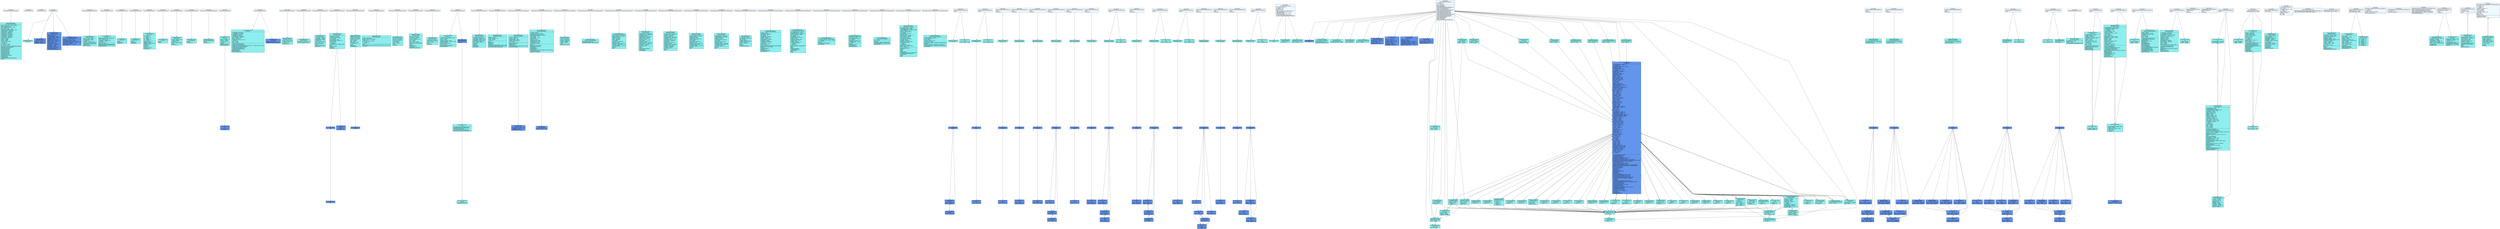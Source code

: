 digraph G {
  graph [ splines = "compound", overlap = "false", rankdir = TB, sep = .3 ];
  "n1" [ label = "{&laquo;JavaScript»\nwebsite/pixi/InteractionManager.js}", shape = record, style = "filled", fillcolor = "aliceblue" ];
  "n2" [ label = "{&laquo;JavaScript»\nwebsite/pixi/Intro.js}", shape = record, style = "filled", fillcolor = "aliceblue" ];
  "n3" [ label = "{&laquo;JavaScript»\nwebsite/pixi/Outro.js}", shape = record, style = "filled", fillcolor = "aliceblue" ];
  "n4" [ label = "{&laquo;JavaScript»\nwebsite/pixi/Pixi.js}", shape = record, style = "filled", fillcolor = "aliceblue" ];
  "n9" [ label = "{&laquo;JavaScript»\nwebsite/pixi/display/SpriteBatch.js}", shape = record, style = "filled", fillcolor = "aliceblue" ];
  "n10" [ label = "{&laquo;JavaScript»\nwebsite/pixi/display/Stage.js}", shape = record, style = "filled", fillcolor = "aliceblue" ];
  "n11" [ label = "{&laquo;JavaScript»\nwebsite/pixi/geom/Circle.js}", shape = record, style = "filled", fillcolor = "aliceblue" ];
  "n12" [ label = "{&laquo;JavaScript»\nwebsite/pixi/geom/Ellipse.js}", shape = record, style = "filled", fillcolor = "aliceblue" ];
  "n13" [ label = "{&laquo;JavaScript»\nwebsite/pixi/geom/Matrix.js}", shape = record, style = "filled", fillcolor = "aliceblue" ];
  "n14" [ label = "{&laquo;JavaScript»\nwebsite/pixi/geom/Point.js}", shape = record, style = "filled", fillcolor = "aliceblue" ];
  "n15" [ label = "{&laquo;JavaScript»\nwebsite/pixi/geom/Polygon.js}", shape = record, style = "filled", fillcolor = "aliceblue" ];
  "n16" [ label = "{&laquo;JavaScript»\nwebsite/pixi/geom/Rectangle.js}", shape = record, style = "filled", fillcolor = "aliceblue" ];
  "n17" [ label = "{&laquo;JavaScript»\nwebsite/pixi/geom/RoundedRectangle.js}", shape = record, style = "filled", fillcolor = "aliceblue" ];
  "n18" [ label = "{&laquo;JavaScript»\nwebsite/pixi/extras/Rope.js}", shape = record, style = "filled", fillcolor = "aliceblue" ];
  "n21" [ label = "{&laquo;JavaScript»\nwebsite/pixi/extras/Strip.js}", shape = record, style = "filled", fillcolor = "aliceblue" ];
  "n23" [ label = "{&laquo;JavaScript»\nwebsite/pixi/filters/AbstractFilter.js}", shape = record, style = "filled", fillcolor = "aliceblue" ];
  "n35" [ label = "{&laquo;JavaScript»\nwebsite/pixi/filters/FilterBlock.js}", shape = record, style = "filled", fillcolor = "aliceblue" ];
  "n48" [ label = "{&laquo;JavaScript»\nwebsite/pixi/loaders/AssetLoader.js}", shape = record, style = "filled", fillcolor = "aliceblue" ];
  "n49" [ label = "{&laquo;JavaScript»\nwebsite/pixi/loaders/AtlasLoader.js}", shape = record, style = "filled", fillcolor = "aliceblue" ];
  "n50" [ label = "{&laquo;JavaScript»\nwebsite/pixi/loaders/BitmapFontLoader.js}", shape = record, style = "filled", fillcolor = "aliceblue" ];
  "n51" [ label = "{&laquo;JavaScript»\nwebsite/pixi/loaders/ImageLoader.js}", shape = record, style = "filled", fillcolor = "aliceblue" ];
  "n54" [ label = "{&laquo;JavaScript»\nwebsite/pixi/loaders/SpriteSheetLoader.js}", shape = record, style = "filled", fillcolor = "aliceblue" ];
  "n52" [ label = "{&laquo;JavaScript»\nwebsite/pixi/loaders/JsonLoader.js}", shape = record, style = "filled", fillcolor = "aliceblue" ];
  "n53" [ label = "{&laquo;JavaScript»\nwebsite/pixi/loaders/SpineLoader.js}", shape = record, style = "filled", fillcolor = "aliceblue" ];
  "n59" [ label = "{&laquo;JavaScript»\nwebsite/pixi/utils/EventTarget.js}", shape = record, style = "filled", fillcolor = "aliceblue" ];
  "n65" [ label = "{&laquo;JavaScript»\nwebsite/pixi/textures/VideoTexture.js}", shape = record, style = "filled", fillcolor = "aliceblue" ];
  "n63" [ label = "{&laquo;JavaScript»\nwebsite/pixi/textures/RenderTexture.js}", shape = record, style = "filled", fillcolor = "aliceblue" ];
  "n67" [ label = "{&laquo;JavaScript»\nwebsite/pixi/renderers/canvas/CanvasRenderer.js}", shape = record, style = "filled", fillcolor = "aliceblue" ];
  "n71" [ label = "{&laquo;JavaScript»\nwebsite/pixi/renderers/webgl/WebGLRenderer.js}", shape = record, style = "filled", fillcolor = "aliceblue" ];
  "n68" [ label = "{&laquo;JavaScript»\nwebsite/pixi/renderers/canvas/utils/CanvasBuffer.js}", shape = record, style = "filled", fillcolor = "aliceblue" ];
  "n69" [ label = "{&laquo;JavaScript»\nwebsite/pixi/renderers/canvas/utils/CanvasMaskManager.js}", shape = record, style = "filled", fillcolor = "aliceblue" ];
  "n72" [ label = "{&laquo;JavaScript»\nwebsite/pixi/renderers/webgl/shaders/ComplexPrimitiveShader.js}", shape = record, style = "filled", fillcolor = "aliceblue" ];
  "n74" [ label = "{&laquo;JavaScript»\nwebsite/pixi/renderers/webgl/shaders/PixiShader.js}", shape = record, style = "filled", fillcolor = "aliceblue" ];
  "n73" [ label = "{&laquo;JavaScript»\nwebsite/pixi/renderers/webgl/shaders/PixiFastShader.js}", shape = record, style = "filled", fillcolor = "aliceblue" ];
  "n75" [ label = "{&laquo;JavaScript»\nwebsite/pixi/renderers/webgl/shaders/PrimitiveShader.js}", shape = record, style = "filled", fillcolor = "aliceblue" ];
  "n76" [ label = "{&laquo;JavaScript»\nwebsite/pixi/renderers/webgl/shaders/StripShader.js}", shape = record, style = "filled", fillcolor = "aliceblue" ];
  "n77" [ label = "{&laquo;JavaScript»\nwebsite/pixi/renderers/webgl/utils/FilterTexture.js}", shape = record, style = "filled", fillcolor = "aliceblue" ];
  "n80" [ label = "{&laquo;JavaScript»\nwebsite/pixi/renderers/webgl/utils/WebGLFilterManager.js}", shape = record, style = "filled", fillcolor = "aliceblue" ];
  "n79" [ label = "{&laquo;JavaScript»\nwebsite/pixi/renderers/webgl/utils/WebGLFastSpriteBatch.js}", shape = record, style = "filled", fillcolor = "aliceblue" ];
  "n78" [ label = "{&laquo;JavaScript»\nwebsite/pixi/renderers/webgl/utils/WebGLBlendModeManager.js}", shape = record, style = "filled", fillcolor = "aliceblue" ];
  "n83" [ label = "{&laquo;JavaScript»\nwebsite/pixi/renderers/webgl/utils/WebGLShaderManager.js}", shape = record, style = "filled", fillcolor = "aliceblue" ];
  "n82" [ label = "{&laquo;JavaScript»\nwebsite/pixi/renderers/webgl/utils/WebGLMaskManager.js}", shape = record, style = "filled", fillcolor = "aliceblue" ];
  "n85" [ label = "{&laquo;JavaScript»\nwebsite/pixi/renderers/webgl/utils/WebGLSpriteBatch.js}", shape = record, style = "filled", fillcolor = "aliceblue" ];
  "n86" [ label = "{&laquo;JavaScript»\nwebsite/pixi/renderers/webgl/utils/WebGLStencilManager.js}", shape = record, style = "filled", fillcolor = "aliceblue" ];
  "n160" [ label = "{&laquo;JavaScript Function»\nPIXI.sayHello}", shape = record, style = "filled", fillcolor = "darkslategray2" ];
  "n704" [ label = "{&laquo;JavaScript Function»\nPIXI.AsciiFilter}", shape = record, style = "filled", fillcolor = "darkslategray2" ];
  "n716" [ label = "{&laquo;JavaScript Function»\nPIXI.BlurXFilter}", shape = record, style = "filled", fillcolor = "darkslategray2" ];
  "n723" [ label = "{&laquo;JavaScript Function»\nPIXI.BlurYFilter}", shape = record, style = "filled", fillcolor = "darkslategray2" ];
  "n736" [ label = "{&laquo;JavaScript Function»\nPIXI.ColorStepFilter}", shape = record, style = "filled", fillcolor = "darkslategray2" ];
  "n729" [ label = "{&laquo;JavaScript Function»\nPIXI.ColorMatrixFilter}", shape = record, style = "filled", fillcolor = "darkslategray2" ];
  "n743" [ label = "{&laquo;JavaScript Function»\nPIXI.ConvolutionFilter}", shape = record, style = "filled", fillcolor = "darkslategray2" ];
  "n751" [ label = "{&laquo;JavaScript Function»\nPIXI.CrossHatchFilter}", shape = record, style = "filled", fillcolor = "darkslategray2" ];
  "n785" [ label = "{&laquo;JavaScript Function»\nPIXI.GrayFilter}", shape = record, style = "filled", fillcolor = "darkslategray2" ];
  "n772" [ label = "{&laquo;JavaScript Function»\nPIXI.DotScreenFilter}", shape = record, style = "filled", fillcolor = "darkslategray2" ];
  "n792" [ label = "{&laquo;JavaScript Function»\nPIXI.InvertFilter}", shape = record, style = "filled", fillcolor = "darkslategray2" ];
  "n823" [ label = "{&laquo;JavaScript Function»\nPIXI.PixelateFilter}", shape = record, style = "filled", fillcolor = "darkslategray2" ];
  "n799" [ label = "{&laquo;JavaScript Function»\nPIXI.NoiseFilter}", shape = record, style = "filled", fillcolor = "darkslategray2" ];
  "n835" [ label = "{&laquo;JavaScript Function»\nPIXI.RGBSplitFilter}", shape = record, style = "filled", fillcolor = "darkslategray2" ];
  "n847" [ label = "{&laquo;JavaScript Function»\nPIXI.SepiaFilter}", shape = record, style = "filled", fillcolor = "darkslategray2" ];
  "n854" [ label = "{&laquo;JavaScript Function»\nPIXI.SmartBlurFilter}", shape = record, style = "filled", fillcolor = "darkslategray2" ];
  "n895" [ label = "{&laquo;JavaScript Function»\nPIXI.TwistFilter}", shape = record, style = "filled", fillcolor = "darkslategray2" ];
  "n1134" [ label = "{&laquo;JavaScript Function»\nbound}", shape = record, style = "filled", fillcolor = "darkslategray2" ];
  "n354" [ label = "{&laquo;JavaScript Object»\nspine}", shape = record, style = "filled", fillcolor = "CornflowerBlue" ];
  "n692" [ label = "{&laquo;JavaScript Object»\n.uniforms}", shape = record, style = "filled", fillcolor = "CornflowerBlue" ];
  "n705" [ label = "{&laquo;JavaScript Object»\n.uniforms}", shape = record, style = "filled", fillcolor = "CornflowerBlue" ];
  "n717" [ label = "{&laquo;JavaScript Object»\n.uniforms}", shape = record, style = "filled", fillcolor = "CornflowerBlue" ];
  "n724" [ label = "{&laquo;JavaScript Object»\n.uniforms}", shape = record, style = "filled", fillcolor = "CornflowerBlue" ];
  "n744" [ label = "{&laquo;JavaScript Object»\n.uniforms}", shape = record, style = "filled", fillcolor = "CornflowerBlue" ];
  "n730" [ label = "{&laquo;JavaScript Object»\n.uniforms}", shape = record, style = "filled", fillcolor = "CornflowerBlue" ];
  "n737" [ label = "{&laquo;JavaScript Object»\n.uniforms}", shape = record, style = "filled", fillcolor = "CornflowerBlue" ];
  "n752" [ label = "{&laquo;JavaScript Object»\n.uniforms}", shape = record, style = "filled", fillcolor = "CornflowerBlue" ];
  "n773" [ label = "{&laquo;JavaScript Object»\n.uniforms}", shape = record, style = "filled", fillcolor = "CornflowerBlue" ];
  "n758" [ label = "{&laquo;JavaScript Object»\n.uniforms}", shape = record, style = "filled", fillcolor = "CornflowerBlue" ];
  "n786" [ label = "{&laquo;JavaScript Object»\n.uniforms}", shape = record, style = "filled", fillcolor = "CornflowerBlue" ];
  "n808" [ label = "{&laquo;JavaScript Object»\n.uniforms}", shape = record, style = "filled", fillcolor = "CornflowerBlue" ];
  "n800" [ label = "{&laquo;JavaScript Object»\n.uniforms}", shape = record, style = "filled", fillcolor = "CornflowerBlue" ];
  "n793" [ label = "{&laquo;JavaScript Object»\n.uniforms}", shape = record, style = "filled", fillcolor = "CornflowerBlue" ];
  "n824" [ label = "{&laquo;JavaScript Object»\n.uniforms}", shape = record, style = "filled", fillcolor = "CornflowerBlue" ];
  "n836" [ label = "{&laquo;JavaScript Object»\n.uniforms}", shape = record, style = "filled", fillcolor = "CornflowerBlue" ];
  "n848" [ label = "{&laquo;JavaScript Object»\n.uniforms}", shape = record, style = "filled", fillcolor = "CornflowerBlue" ];
  "n855" [ label = "{&laquo;JavaScript Object»\n.uniforms}", shape = record, style = "filled", fillcolor = "CornflowerBlue" ];
  "n864" [ label = "{&laquo;JavaScript Object»\n.uniforms}", shape = record, style = "filled", fillcolor = "CornflowerBlue" ];
  "n880" [ label = "{&laquo;JavaScript Object»\n.uniforms}", shape = record, style = "filled", fillcolor = "CornflowerBlue" ];
  "n925" [ label = "{&laquo;JavaScript Object»\n.atlas}", shape = record, style = "filled", fillcolor = "CornflowerBlue" ];
  "n896" [ label = "{&laquo;JavaScript Object»\n.uniforms}", shape = record, style = "filled", fillcolor = "CornflowerBlue" ];
  "n926" [ label = "{&laquo;JavaScript Object»\nmeta}", shape = record, style = "filled", fillcolor = "CornflowerBlue" ];
  "n950" [ label = "{&laquo;JavaScript Object»\n.charCode}", shape = record, style = "filled", fillcolor = "CornflowerBlue" ];
  "n0" [ label = "{&laquo;JavaScript»\nwebsite/pixi/InteractionData.js}", shape = record, style = "filled", fillcolor = "aliceblue" ];
  "n8" [ label = "{&laquo;JavaScript»\nwebsite/pixi/display/Sprite.js|+get()\l}", shape = record, style = "filled", fillcolor = "aliceblue" ];
  "n5" [ label = "{&laquo;JavaScript»\nwebsite/pixi/display/DisplayObject.js|+get()\l}", shape = record, style = "filled", fillcolor = "aliceblue" ];
  "n6" [ label = "{&laquo;JavaScript»\nwebsite/pixi/display/DisplayObjectContainer.js|+get()\l}", shape = record, style = "filled", fillcolor = "aliceblue" ];
  "n22" [ label = "{&laquo;JavaScript»\nwebsite/pixi/extras/TilingSprite.js|+get()\l}", shape = record, style = "filled", fillcolor = "aliceblue" ];
  "n24" [ label = "{&laquo;JavaScript»\nwebsite/pixi/filters/AlphaMaskFilter.js|+get()\l+set(value)\l}", shape = record, style = "filled", fillcolor = "aliceblue" ];
  "n25" [ label = "{&laquo;JavaScript»\nwebsite/pixi/filters/AsciiFilter.js|+get()\l}", shape = record, style = "filled", fillcolor = "aliceblue" ];
  "n26" [ label = "{&laquo;JavaScript»\nwebsite/pixi/filters/BlurFilter.js|+PIXI.BlurFilter()\l+get()\l+set(value)\l}", shape = record, style = "filled", fillcolor = "aliceblue" ];
  "n27" [ label = "{&laquo;JavaScript»\nwebsite/pixi/filters/BlurXFilter.js|+get()\l}", shape = record, style = "filled", fillcolor = "aliceblue" ];
  "n28" [ label = "{&laquo;JavaScript»\nwebsite/pixi/filters/BlurYFilter.js|+get()\l+set(value)\l}", shape = record, style = "filled", fillcolor = "aliceblue" ];
  "n29" [ label = "{&laquo;JavaScript»\nwebsite/pixi/filters/ColorMatrixFilter.js|+get()\l+set(value)\l}", shape = record, style = "filled", fillcolor = "aliceblue" ];
  "n30" [ label = "{&laquo;JavaScript»\nwebsite/pixi/filters/ColorStepFilter.js|+get()\l+set(value)\l}", shape = record, style = "filled", fillcolor = "aliceblue" ];
  "n32" [ label = "{&laquo;JavaScript»\nwebsite/pixi/filters/CrossHatchFilter.js|+get()\l+set(value)\l}", shape = record, style = "filled", fillcolor = "aliceblue" ];
  "n33" [ label = "{&laquo;JavaScript»\nwebsite/pixi/filters/DisplacementFilter.js|+get()\l+set(value)\l}", shape = record, style = "filled", fillcolor = "aliceblue" ];
  "n34" [ label = "{&laquo;JavaScript»\nwebsite/pixi/filters/DotScreenFilter.js|+get()\l}", shape = record, style = "filled", fillcolor = "aliceblue" ];
  "n31" [ label = "{&laquo;JavaScript»\nwebsite/pixi/filters/ConvolutionFilter.js|+get()\l+set(value)\l}", shape = record, style = "filled", fillcolor = "aliceblue" ];
  "n36" [ label = "{&laquo;JavaScript»\nwebsite/pixi/filters/GrayFilter.js|+get()\l+set(value)\l}", shape = record, style = "filled", fillcolor = "aliceblue" ];
  "n38" [ label = "{&laquo;JavaScript»\nwebsite/pixi/filters/NoiseFilter.js|+get()\l}", shape = record, style = "filled", fillcolor = "aliceblue" ];
  "n37" [ label = "{&laquo;JavaScript»\nwebsite/pixi/filters/InvertFilter.js|+get()\l+set(value)\l}", shape = record, style = "filled", fillcolor = "aliceblue" ];
  "n40" [ label = "{&laquo;JavaScript»\nwebsite/pixi/filters/PixelateFilter.js|+get()\l}", shape = record, style = "filled", fillcolor = "aliceblue" ];
  "n39" [ label = "{&laquo;JavaScript»\nwebsite/pixi/filters/NormalMapFilter.js|+get()\l+set(value)\l}", shape = record, style = "filled", fillcolor = "aliceblue" ];
  "n42" [ label = "{&laquo;JavaScript»\nwebsite/pixi/filters/SepiaFilter.js|+get()\l+set(value)\l}", shape = record, style = "filled", fillcolor = "aliceblue" ];
  "n41" [ label = "{&laquo;JavaScript»\nwebsite/pixi/filters/RGBSplitFilter.js|+get()\l+set(value)\l}", shape = record, style = "filled", fillcolor = "aliceblue" ];
  "n43" [ label = "{&laquo;JavaScript»\nwebsite/pixi/filters/SmartBlurFilter.js|+get()\l+set(value)\l}", shape = record, style = "filled", fillcolor = "aliceblue" ];
  "n44" [ label = "{&laquo;JavaScript»\nwebsite/pixi/filters/TiltShiftFilter.js|+PIXI.TiltShiftFilter()\l+get()\l+set(value)\l}", shape = record, style = "filled", fillcolor = "aliceblue" ];
  "n45" [ label = "{&laquo;JavaScript»\nwebsite/pixi/filters/TiltShiftXFilter.js|+get()\l}", shape = record, style = "filled", fillcolor = "aliceblue" ];
  "n47" [ label = "{&laquo;JavaScript»\nwebsite/pixi/filters/TwistFilter.js|+get()\l}", shape = record, style = "filled", fillcolor = "aliceblue" ];
  "n46" [ label = "{&laquo;JavaScript»\nwebsite/pixi/filters/TiltShiftYFilter.js|+get()\l}", shape = record, style = "filled", fillcolor = "aliceblue" ];
  "n55" [ label = "{&laquo;JavaScript»\nwebsite/pixi/primitives/Graphics.js|+get()\l}", shape = record, style = "filled", fillcolor = "aliceblue" ];
  "n57" [ label = "{&laquo;JavaScript»\nwebsite/pixi/text/Text.js|.fontPropertiesCache : object\l}", shape = record, style = "filled", fillcolor = "aliceblue" ];
  "n56" [ label = "{&laquo;JavaScript»\nwebsite/pixi/text/BitmapText.js|.fonts : object\l}", shape = record, style = "filled", fillcolor = "aliceblue" ];
  "n60" [ label = "{&laquo;JavaScript»\nwebsite/pixi/utils/Polyk.js|+al : variable\l+earFound : boolean = false\l+i : number = 0\l+j : number = 0\l+sign : boolean = true\lPIXI.PolyK : object\lavl : Array\ltgs : Array\l}", shape = record, style = "filled", fillcolor = "aliceblue" ];
  "n58" [ label = "{&laquo;JavaScript»\nwebsite/pixi/utils/Detector.js|+PIXI.autoDetectRecommendedRenderer(width, height, options)\l+PIXI.autoDetectRenderer(width, height, options)\l}", shape = record, style = "filled", fillcolor = "aliceblue" ];
  "n62" [ label = "{&laquo;JavaScript»\nwebsite/pixi/textures/BaseTexture.js|PIXI.BaseTextureCache : object\l}", shape = record, style = "filled", fillcolor = "aliceblue" ];
  "n61" [ label = "{&laquo;JavaScript»\nwebsite/pixi/utils/Utils.js|+lastTime : number = 0\l+x : number = 0\lboundArgs : Array\lvendors : Array\l|+PIXI.canUseNewCanvasBlendModes()\l+PIXI.hex2rgb(hex)\l+PIXI.isPowerOfTwo(width, height)\l+PIXI.rgb2hex(rgb)\l+window.cancelAnimationFrame(id)\l+window.requestAnimationFrame(callback)\l}", shape = record, style = "filled", fillcolor = "aliceblue" ];
  "n64" [ label = "{&laquo;JavaScript»\nwebsite/pixi/textures/Texture.js|PIXI.FrameCache : object\lPIXI.TextureCache : object\l}", shape = record, style = "filled", fillcolor = "aliceblue" ];
  "n66" [ label = "{&laquo;JavaScript»\nwebsite/pixi/renderers/canvas/CanvasGraphics.js|+i : number = 0\l+j : number = 1\l+kappa : number = 05522848\l|+PIXI.CanvasGraphics()\l}", shape = record, style = "filled", fillcolor = "aliceblue" ];
  "n70" [ label = "{&laquo;JavaScript»\nwebsite/pixi/renderers/canvas/utils/CanvasTinter.js|+i : number = 0\l|+PIXI.CanvasTinter()\l}", shape = record, style = "filled", fillcolor = "aliceblue" ];
  "n84" [ label = "{&laquo;JavaScript»\nwebsite/pixi/renderers/webgl/utils/WebGLShaderUtils.js|+PIXI.CompileFragmentShader(gl, shaderSrc)\l+PIXI.CompileVertexShader(gl, shaderSrc)\l+PIXI._CompileShader(gl, shaderSrc, shaderType)\l+PIXI.compileProgram(gl, vertexSrc, fragmentSrc)\l+PIXI.initDefaultShaders()\l}", shape = record, style = "filled", fillcolor = "aliceblue" ];
  "n87" [ label = "{&laquo;JavaScript Function»\nPIXI.InteractionData|+originalEvent : object\l+target : object\l|-getLocalPosition(displayObject, point)\l}", shape = record, style = "filled", fillcolor = "darkslategray2" ];
  "n19" [ label = "{&laquo;JavaScript»\nwebsite/pixi/extras/PIXISpine.js|PIXI.AnimCache : object\l|+get()\l+set(value)\l}", shape = record, style = "filled", fillcolor = "aliceblue" ];
  "n205" [ label = "{&laquo;JavaScript Function»\nset|+_height : variable\l+_width : variable\l}", shape = record, style = "filled", fillcolor = "darkslategray2" ];
  "n273" [ label = "{&laquo;JavaScript Function»\nPIXI.Stage|+backgroundColorSplit : expression\l+dirty : boolean = true\l+interactive : boolean = true\l+worldAlpha : number = 1\l-i : number = 0\l|-getMousePosition()\l-setBackgroundColor(backgroundColor)\l-setInteractionDelegate(domElement)\l-updateTransform()\l}", shape = record, style = "filled", fillcolor = "darkslategray2" ];
  "n264" [ label = "{&laquo;JavaScript Function»\nPIXI.SpriteBatch|+ready : boolean = false\l+textureThing : variable\l-i : number = 0\l-isRotated : boolean = true\l|-_renderCanvas(renderSession)\l-_renderWebGL(renderSession)\l-initWebGL(gl)\l-updateTransform()\l}", shape = record, style = "filled", fillcolor = "darkslategray2" ];
  "n287" [ label = "{&laquo;JavaScript Function»\nPIXI.Ellipse|-clone()\l-contains(x, y)\l-getBounds()\l}", shape = record, style = "filled", fillcolor = "darkslategray2" ];
  "n283" [ label = "{&laquo;JavaScript Function»\nPIXI.Circle|-clone()\l-contains(x, y)\l-getBounds()\l}", shape = record, style = "filled", fillcolor = "darkslategray2" ];
  "n291" [ label = "{&laquo;JavaScript Function»\nPIXI.Matrix|+a : number = 1\l+b : number = 0\l+c : number = 0\l+d : number = 1\l+tx : number = 0\l+ty : number = 0\l|-append(matrix)\l-apply(pos, newPos)\l-applyInverse(pos, newPos)\l-fromArray(array)\l-identity()\l-rotate(angle)\l-scale(x, y)\l-toArray(transpose)\l-translate(x, y)\l}", shape = record, style = "filled", fillcolor = "darkslategray2" ];
  "n310" [ label = "{&laquo;JavaScript Function»\nPIXI.Polygon|+closed : boolean = true\l+points : variable\l-i : number = 0\l-inside : boolean = false\l|-clone()\l-contains(x, y)\l}", shape = record, style = "filled", fillcolor = "darkslategray2" ];
  "n318" [ label = "{&laquo;JavaScript Function»\nPIXI.Rectangle|-clone()\l-contains(x, y)\l}", shape = record, style = "filled", fillcolor = "darkslategray2" ];
  "n307" [ label = "{&laquo;JavaScript Function»\nPIXI.Point|-clone()\l-set(x, y)\l}", shape = record, style = "filled", fillcolor = "darkslategray2" ];
  "n321" [ label = "{&laquo;JavaScript Function»\nPIXI.RoundedRectangle|-clone()\l-contains(x, y)\l}", shape = record, style = "filled", fillcolor = "darkslategray2" ];
  "n324" [ label = "{&laquo;JavaScript Function»\nPIXI.Rope|+count : number = 02\l+points : variable\l+texture : variable\l-i : number = 1\l|-refresh()\l-setTexture(texture)\l-updateTransform()\l}", shape = record, style = "filled", fillcolor = "darkslategray2" ];
  "n336" [ label = "{&laquo;JavaScript Function»\nPIXI.SpineTextureLoader|+basePath : variable\l+crossorigin : variable\l+loadingCount : number = 0\l-content : string = scope\l-type : string = loadedBaseTextu\l|-load(page, file)\l-unload(texture)\l}", shape = record, style = "filled", fillcolor = "darkslategray2" ];
  "n344" [ label = "{&laquo;JavaScript Function»\nPIXI.Spine|+autoUpdate : boolean = true\l+lastTime : expression\l-i : number = 0\l|-autoUpdateTransform()\l-createMesh(slot, attachment)\l-createSprite(slot, attachment)\l-update(dt)\l}", shape = record, style = "filled", fillcolor = "darkslategray2" ];
  "n514" [ label = "{&laquo;JavaScript Function»\nspine.AnimationStateData|+skeletonData : variable\l-.animationToMixTime : object\l}", shape = record, style = "filled", fillcolor = "darkslategray2" ];
  "n545" [ label = "{&laquo;JavaScript Function»\nspine.SkeletonJson|+attachmentLoader : variable\l}", shape = record, style = "filled", fillcolor = "darkslategray2" ];
  "n605" [ label = "{&laquo;JavaScript Function»\nspine.AtlasReader|+lines : expression\l}", shape = record, style = "filled", fillcolor = "darkslategray2" ];
  "n611" [ label = "{&laquo;JavaScript Function»\nspine.AtlasAttachmentLoader|+atlas : variable\l}", shape = record, style = "filled", fillcolor = "darkslategray2" ];
  "n634" [ label = "{&laquo;JavaScript Function»\nPIXI.Strip|+_colorBuffer : expression\l+_currentBounds : variable\l+_indexBuffer : expression\l+_uvBuffer : expression\l+_vertexBuffer : expression\l+canvasPadding : number = 0\l+dirty : boolean = true\l+texture : variable\l+updateFrame : boolean = true\l-i : number = 0\l-minX : variable\l-minY : variable\l|-_initWebGL(renderSession)\l-_renderCanvas(renderSession)\l-_renderCanvasDrawTriangle(context, vertices, uvs, index0, index1, index2)\l-_renderCanvasTriangleStrip(context)\l-_renderCanvasTriangles(context)\l-_renderStrip(renderSession)\l-_renderWebGL(renderSession)\l-getBounds(matrix)\l-onTextureUpdate()\l-renderStripFlat(strip)\l}", shape = record, style = "filled", fillcolor = "darkslategray2" ];
  "n660" [ label = "{&laquo;JavaScript Function»\nPIXI.TilingSprite|+__tilePattern : expression\l+_currentBounds : variable\l+cachedTint : number = 16777215\l+refreshTexture : boolean = true\l+renderable : boolean = true\l+texture : variable\l+tilePosition : object\l+tileScale : object\l+tileScaleOffset : object\l+tilingTexture : expression\l+tint : number = 16777215\l-minX : variable\l-minY : variable\l-newTextureRequired : boolean = false\l|-_renderCanvas(renderSession)\l-_renderWebGL(renderSession)\l-destroy()\l-generateTilingTexture(forcePowerOfTwo)\l-getBounds()\l-onTextureUpdate()\l-setTexture(texture)\l}", shape = record, style = "filled", fillcolor = "darkslategray2" ];
  "n664" [ label = "{&laquo;JavaScript Function»\nset|+_height : variable\l+_width : variable\l}", shape = record, style = "filled", fillcolor = "darkslategray2" ];
  "n686" [ label = "{&laquo;JavaScript Function»\nPIXI.AbstractFilter|+dirty : boolean = true\l+padding : number = 0\l-i : number = 0\l|-syncUniforms()\l}", shape = record, style = "filled", fillcolor = "darkslategray2" ];
  "n691" [ label = "{&laquo;JavaScript Function»\nPIXI.AlphaMaskFilter|+boundLoadedFunction : expression\l|-onTextureLoaded()\l}", shape = record, style = "filled", fillcolor = "darkslategray2" ];
  "n711" [ label = "{&laquo;JavaScript Function»\nset|+dirty : boolean = true\l}", shape = record, style = "filled", fillcolor = "darkslategray2" ];
  "n721" [ label = "{&laquo;JavaScript Function»\nset|+dirty : boolean = true\l}", shape = record, style = "filled", fillcolor = "darkslategray2" ];
  "n757" [ label = "{&laquo;JavaScript Function»\nPIXI.DisplacementFilter|+boundLoadedFunction : expression\l|-onTextureLoaded()\l}", shape = record, style = "filled", fillcolor = "darkslategray2" ];
  "n780" [ label = "{&laquo;JavaScript Function»\nset|+dirty : boolean = true\l}", shape = record, style = "filled", fillcolor = "darkslategray2" ];
  "n782" [ label = "{&laquo;JavaScript Function»\nPIXI.FilterBlock|+renderable : boolean = true\l+visible : boolean = true\l}", shape = record, style = "filled", fillcolor = "darkslategray2" ];
  "n805" [ label = "{&laquo;JavaScript Function»\nset|+dirty : boolean = true\l}", shape = record, style = "filled", fillcolor = "darkslategray2" ];
  "n807" [ label = "{&laquo;JavaScript Function»\nPIXI.NormalMapFilter|+boundLoadedFunction : expression\l|-onTextureLoaded()\l}", shape = record, style = "filled", fillcolor = "darkslategray2" ];
  "n833" [ label = "{&laquo;JavaScript Function»\nset|+dirty : boolean = true\l}", shape = record, style = "filled", fillcolor = "darkslategray2" ];
  "n863" [ label = "{&laquo;JavaScript Function»\nPIXI.TiltShiftXFilter|-updateDelta()\l}", shape = record, style = "filled", fillcolor = "darkslategray2" ];
  "n876" [ label = "{&laquo;JavaScript Function»\nset|+dirty : boolean = true\l}", shape = record, style = "filled", fillcolor = "darkslategray2" ];
  "n892" [ label = "{&laquo;JavaScript Function»\nset|+dirty : boolean = true\l}", shape = record, style = "filled", fillcolor = "darkslategray2" ];
  "n879" [ label = "{&laquo;JavaScript Function»\nPIXI.TiltShiftYFilter|-updateDelta()\l}", shape = record, style = "filled", fillcolor = "darkslategray2" ];
  "n905" [ label = "{&laquo;JavaScript Function»\nset|+dirty : boolean = true\l}", shape = record, style = "filled", fillcolor = "darkslategray2" ];
  "n918" [ label = "{&laquo;JavaScript Function»\nPIXI.AtlasLoader|+baseUrl : expression\l+crossorigin : variable\l+loaded : boolean = false\l+url : variable\l-currentFrame : object\l-currentImageId : number = 0\l-frame : object\l-i : number = 0\l-j : number = 0\l-nameInNextLine : boolean = false\l|-load()\l-onAtlasLoaded()\l-onError()\l-onLoaded()\l}", shape = record, style = "filled", fillcolor = "darkslategray2" ];
  "n907" [ label = "{&laquo;JavaScript Function»\nPIXI.AssetLoader|+assetURLs : variable\l+crossorigin : variable\l-.loadersByType : object\l-i : number = 0\l-loader : string = loader\l-test : string = data\l|-_getDataType(str)\l-load()\l-onAssetLoaded(loader)\l-onLoad(evt)\l}", shape = record, style = "filled", fillcolor = "darkslategray2" ];
  "n963" [ label = "{&laquo;JavaScript Function»\nPIXI.JsonLoader|+baseUrl : expression\l+crossorigin : variable\l+json : expression\l+loaded : boolean = false\l+url : variable\l-trim : object\l-type : string = loaded\l|-atlasLoader.onJSONLoaded()\l-load()\l-onError()\l-onJSONLoaded()\l-onLoaded()\l-onReadyStateChanged()\l}", shape = record, style = "filled", fillcolor = "darkslategray2" ];
  "n977" [ label = "{&laquo;JavaScript Function»\nPIXI.SpineLoader|+crossorigin : variable\l+loaded : boolean = false\l+url : variable\l|-load()\l-onLoaded()\l}", shape = record, style = "filled", fillcolor = "darkslategray2" ];
  "n983" [ label = "{&laquo;JavaScript Function»\nPIXI.SpriteSheetLoader|+baseUrl : expression\l+crossorigin : variable\l+texture : object\l+url : variable\l-.frames : object\l|-load()\l-onLoaded()\l}", shape = record, style = "filled", fillcolor = "darkslategray2" ];
  "n953" [ label = "{&laquo;JavaScript Function»\nPIXI.ImageLoader|+texture : expression\l-height : string = frameHeight\l-i : number = 0\l-width : string = frameWidth\l-x : number = 0\l-y : number = 0\l|-load()\l-loadFramedSpriteSheet(frameWidth, frameHeight, textureName)\l-onLoaded()\l}", shape = record, style = "filled", fillcolor = "darkslategray2" ];
  "n1048" [ label = "{&laquo;JavaScript Function»\nPIXI.BitmapText|+dirty : boolean = false\l+style : variable\l+textHeight : number = 0\l+textWidth : number = 0\l-alignOffset : number = 0\l-charCode : string = charCode\l-i : number = 0\l-line : number = 0\l-maxLineWidth : number = 0\l-prevCharCode : object\l|-setStyle(style)\l-setText(text)\l-updateText()\l-updateTransform()\l}", shape = record, style = "filled", fillcolor = "darkslategray2" ];
  "n940" [ label = "{&laquo;JavaScript Function»\nPIXI.BitmapFontLoader|+baseUrl : expression\l+crossorigin : variable\l+texture : object\l+url : variable\l-data : object\l-data.chars : object\l-i : number = 0\l|-load()\l-onLoaded()\l-onXMLLoaded()\l}", shape = record, style = "filled", fillcolor = "darkslategray2" ];
  "n1099" [ label = "{&laquo;JavaScript Function»\nmixin|-obj.addEventListener(eventName, fn)\l-obj.dispatchEvent(eventName, data)\l-obj.listeners(eventName)\l-obj.removeAllListeners(eventName)\l-obj.removeEventListener(eventName, fn)\l}", shape = record, style = "filled", fillcolor = "darkslategray2" ];
  "n1103" [ label = "{&laquo;JavaScript Function»\nobj.once|-onceHandlerWrapper()\l}", shape = record, style = "filled", fillcolor = "darkslategray2" ];
  "n1073" [ label = "{&laquo;JavaScript Function»\nset|+_height : variable\l+_width : variable\l}", shape = record, style = "filled", fillcolor = "darkslategray2" ];
  "n1136" [ label = "{&laquo;JavaScript Function»\nPIXI.AjaxRequest|-i : number = 0\l}", shape = record, style = "filled", fillcolor = "darkslategray2" ];
  "n1107" [ label = "{&laquo;JavaScript Function»\nPIXI.Event|+__isEventObject : boolean = true\l+content : variable\l+data : variable\l+stopped : boolean = false\l+stoppedImmediate : boolean = false\l+target : variable\l+timeStamp : expression\l+type : variable\l|-stopImmediatePropagation()\l-stopPropagation()\l}", shape = record, style = "filled", fillcolor = "darkslategray2" ];
  "n203" [ label = "{&laquo;JavaScript Function»\nPIXI.DisplayObjectContainer|+stage : variable\l+worldTransform : variable\l-childVisible : boolean = false\l-i : number = 0\l-minX : variable\l-minY : variable\l|-_renderCanvas(renderSession)\l-_renderWebGL(renderSession)\l-addChild(child)\l-addChildAt(child, index)\l-getBounds()\l-getChildAt(index)\l-getChildIndex(child)\l-getLocalBounds()\l-removeChild(child)\l-removeChildAt(index)\l-removeChildren(beginIndex, endIndex)\l-removeStageReference()\l-setChildIndex(child, index)\l-setStageReference(stage)\l-swapChildren(child, child2)\l-updateTransform()\l}", shape = record, style = "filled", fillcolor = "darkslategray2" ];
  "n1161" [ label = "{&laquo;JavaScript Function»\nPIXI.RenderTexture|+height : variable\l+valid : boolean = true\l+width : variable\l-i : number = 0\l|-clear()\l-getBase64()\l-getCanvas()\l-getImage()\l-renderCanvas(displayObject, matrix, clear)\l-renderWebGL(displayObject, matrix, clear)\l-resize(width, height, updateBase)\l}", shape = record, style = "filled", fillcolor = "darkslategray2" ];
  "n1175" [ label = "{&laquo;JavaScript Function»\nPIXI.Texture|+_uvs : object\l+baseTexture : variable\l+frame : variable\l+height : number = 0\l+noFrame : boolean = false\l+requiresUpdate : boolean = false\l+trim : variable\l+valid : boolean = false\l+width : number = 0\l-type : string = update\l|-_updateUvs()\l-destroy(destroyBase)\l-onBaseTextureLoaded()\l-setFrame(frame)\l}", shape = record, style = "filled", fillcolor = "darkslategray2" ];
  "n1199" [ label = "{&laquo;JavaScript Function»\nPIXI.VideoTexture|+__loaded : boolean = true\l+_onCanPlay : expression\l+autoUpdate : boolean = false\l+hasLoaded : boolean = true\l+updateBound : expression\l-type : string = loaded\l|-_onUpdate()\l-destroy()\l-onCanPlay()\l-onPlayStart()\l-onPlayStop()\l}", shape = record, style = "filled", fillcolor = "darkslategray2" ];
  "n1215" [ label = "{&laquo;JavaScript Function»\nPIXI.CanvasRenderer|+context : expression\l+count : number = 0\l+maskManager : object\l+refresh : boolean = true\l+renderSession : object\l+view : object\l|-destroy(removeView)\l-mapBlendModes()\l-render(stage)\l-renderDisplayObject(displayObject, context)\l-resize(width, height)\l}", shape = record, style = "filled", fillcolor = "darkslategray2" ];
  "n1231" [ label = "{&laquo;JavaScript Function»\nPIXI.CanvasBuffer|+canvas : expression\l+context : expression\l+height : variable\l+width : variable\l|-clear()\l-resize(width, height)\l}", shape = record, style = "filled", fillcolor = "darkslategray2" ];
  "n1243" [ label = "{&laquo;JavaScript Function»\nPIXI.WebGLRenderer|+__stage : variable\l+contextLost : boolean = true\l+contextLostBound : expression\l+contextRestoredBound : expression\l+filterManager : object\l+gl : variable\l+maskManager : object\l+offset : object\l+projection : object\l+renderSession : object\l+shaderManager : object\l+spriteBatch : object\l-.renderSession : object\l|-destroy()\l-handleContextLost(event)\l-handleContextRestored()\l-initContext()\l-mapBlendModes()\l-render(stage)\l-renderDisplayObject(displayObject, projection, buffer)\l-resize(width, height)\l-updateTexture(texture)\l}", shape = record, style = "filled", fillcolor = "darkslategray2" ];
  "n1268" [ label = "{&laquo;JavaScript Function»\nPIXI.ComplexPrimitiveShader|+aVertexPosition : expression\l+alpha : expression\l+attribute : object\l+color : expression\l+flipY : expression\l+gl : variable\l+offsetVector : expression\l+program : object\l+projectionVector : expression\l+tintColor : expression\l+translationMatrix : expression\l+uniforms : object\l|-destroy()\l-init()\l}", shape = record, style = "filled", fillcolor = "darkslategray2" ];
  "n1283" [ label = "{&laquo;JavaScript Function»\nPIXI.PixiFastShader|+aPositionCoord : expression\l+aRotation : expression\l+aScale : expression\l+aTextureCoord : expression\l+aVertexPosition : expression\l+attributes : object\l+colorAttribute : expression\l+dimensions : expression\l+gl : variable\l+offsetVector : expression\l+program : object\l+projectionVector : expression\l+textureCount : number = 0\l+uMatrix : expression\l+uSampler : expression\l+uniforms : object\l|-destroy()\l-init()\l}", shape = record, style = "filled", fillcolor = "darkslategray2" ];
  "n1302" [ label = "{&laquo;JavaScript Function»\nPIXI.PixiShader|+aTextureCoord : expression\l+aVertexPosition : expression\l+attributes : object\l+colorAttribute : expression\l+dimensions : expression\l+dirty : boolean = true\l+firstRun : boolean = true\l+gl : variable\l+offsetVector : expression\l+program : object\l+projectionVector : expression\l+textureCount : number = 0\l+uSampler : expression\l+uniforms : object\l|-destroy()\l-init()\l-initSampler2D(uniform)\l-initUniforms()\l-syncUniforms()\l}", shape = record, style = "filled", fillcolor = "darkslategray2" ];
  "n1322" [ label = "{&laquo;JavaScript Function»\nPIXI.PrimitiveShader|+aVertexPosition : expression\l+alpha : expression\l+attributes : object\l+colorAttribute : expression\l+flipY : expression\l+gl : variable\l+offsetVector : expression\l+program : object\l+projectionVector : expression\l+tintColor : expression\l+translationMatrix : expression\l+uniforms : object\l|-destroy()\l-init()\l}", shape = record, style = "filled", fillcolor = "darkslategray2" ];
  "n1337" [ label = "{&laquo;JavaScript Function»\nPIXI.StripShader|+aTextureCoord : expression\l+aVertexPosition : expression\l+alpha : expression\l+attribute : object\l+colorAttribute : expression\l+gl : variable\l+offsetVector : expression\l+program : object\l+projectionVector : expression\l+translationMatrix : expression\l+uSampler : expression\l+uniforms : object\l|-destroy()\l-init()\l}", shape = record, style = "filled", fillcolor = "darkslategray2" ];
  "n1140" [ label = "{&laquo;JavaScript Function»\nPIXI.getNextPowerOfTwo|-result : number = 1\l}", shape = record, style = "filled", fillcolor = "darkslategray2" ];
  "n1238" [ label = "{&laquo;JavaScript Function»\nPIXI.CanvasMaskManager|-popMask(renderSession)\l-pushMask(maskData, renderSession)\l}", shape = record, style = "filled", fillcolor = "darkslategray2" ];
  "n1352" [ label = "{&laquo;JavaScript Function»\nPIXI.FilterTexture|+frameBuffer : expression\l+gl : variable\l+height : variable\l+renderBuffer : expression\l+texture : expression\l+width : variable\l|-clear()\l-destroy()\l-resize(width, height)\l}", shape = record, style = "filled", fillcolor = "darkslategray2" ];
  "n1392" [ label = "{&laquo;JavaScript Function»\nPIXI.WebGLFilterManager|+buffer : variable\l+colorBuffer : expression\l+filterStack : object\l+gl : variable\l+indexBuffer : expression\l+offsetX : number = 0\l+offsetY : number = 0\l+renderSession : variable\l+texturePool : object\l+uvBuffer : expression\l+vertexBuffer : expression\l-i : number = 0\l-inputTexture : variable\l-temp : variable\l|-applyFilterPass(filter, filterArea, width, height)\l-begin(renderSession, buffer)\l-destroy()\l-initShaderBuffers()\l-popFilter()\l-pushFilter(filterBlock)\l-setContext(gl)\l}", shape = record, style = "filled", fillcolor = "darkslategray2" ];
  "n1362" [ label = "{&laquo;JavaScript Function»\nPIXI.WebGLBlendModeManager|+currentBlendMode : number = 99999\l+gl : variable\l|-destroy()\l-setBlendMode(blendMode)\l-setContext(gl)\l}", shape = record, style = "filled", fillcolor = "darkslategray2" ];
  "n1368" [ label = "{&laquo;JavaScript Function»\nPIXI.WebGLFastSpriteBatch|+currentBaseTexture : object\l+currentBatchSize : number = 0\l+currentBlendMode : number = 0\l+drawing : boolean = false\l+gl : variable\l+indexBuffer : object\l+lastIndexCount : number = 0\l+matrix : object\l+maxSize : number = 6000\l+renderSession : object\l+shader : object\l+vertSize : number = 10\l+vertexBuffer : object\l-i : number = 0\l-j : number = 0\l|-begin(spriteBatch, renderSession)\l-end()\l-flush()\l-render(spriteBatch)\l-renderSprite(sprite)\l-setContext(gl)\l-start()\l-stop()\l}", shape = record, style = "filled", fillcolor = "darkslategray2" ];
  "n1190" [ label = "{&laquo;JavaScript Function»\nPIXI.TextureUvs|+x0 : number = 0\l+x1 : number = 0\l+x2 : number = 0\l+x3 : number = 0\l+y0 : number = 0\l+y1 : number = 0\l+y2 : number = 0\l+y3 : number = 0\l}", shape = record, style = "filled", fillcolor = "darkslategray2" ];
  "n91" [ label = "{&laquo;JavaScript Function»\nPIXI.InteractionManager|+currentCursorStyle : string = inherit\l+dirty : boolean = false\l+interactionDOMElement : object\l+last : number = 0\l+mouseOut : boolean = false\l+mouseoverEnabled : boolean = true\l+onMouseDown : expression\l+onMouseMove : expression\l+onMouseOut : expression\l+onMouseUp : expression\l+onTouchCancel : expression\l+onTouchEnd : expression\l+onTouchMove : expression\l+onTouchStart : expression\l+resolution : number = 1\l+stage : variable\l+target : variable\l-.touches : object\l-cursor : string = inherit\l-i : number = 0\l-j : number = 0\l-over : boolean = false\l-up : boolean = false\l|-collectInteractiveSprite(displayObject, iParent)\l-hitTest(item, interactionData)\l-onMouseDown(event)\l-onMouseMove(event)\l-onMouseOut(event)\l-onMouseUp(event)\l-onTouchCancel(event)\l-onTouchEnd(event)\l-onTouchMove(event)\l-onTouchStart(event)\l-rebuildInteractiveGraph()\l-removeEvents()\l-setTarget(target)\l-setTargetDomElement(domElement)\l-update()\l}", shape = record, style = "filled", fillcolor = "darkslategray2" ];
  "n1441" [ label = "{&laquo;JavaScript Function»\nPIXI.WebGLShaderManager|+attribState : object\l+currentShader : variable\l+gl : variable\l+maxAttibs : number = 10\l+tempAttribState : object\l-i : number = 0\l|-destroy()\l-setAttribs(attribs)\l-setContext(gl)\l-setShader(shader)\l}", shape = record, style = "filled", fillcolor = "darkslategray2" ];
  "n1435" [ label = "{&laquo;JavaScript Function»\nPIXI.WebGLMaskManager|+gl : variable\l|-destroy()\l-popMask(maskData, renderSession)\l-pushMask(maskData, renderSession)\l-setContext(gl)\l}", shape = record, style = "filled", fillcolor = "darkslategray2" ];
  "n148" [ label = "{&laquo;JavaScript Object»\nPIXI.scaleModes|+DEFAULT : number = 0\l+LINEAR : number = 0\l+NEAREST : number = 1\l}", shape = record, style = "filled", fillcolor = "CornflowerBlue" ];
  "n130" [ label = "{&laquo;JavaScript Object»\nPIXI.blendModes|+ADD : number = 1\l+COLOR : number = 15\l+COLOR_BURN : number = 8\l+COLOR_DODGE : number = 7\l+DARKEN : number = 5\l+DIFFERENCE : number = 11\l+EXCLUSION : number = 12\l+HARD_LIGHT : number = 9\l+HUE : number = 13\l+LIGHTEN : number = 6\l+LUMINOSITY : number = 16\l+MULTIPLY : number = 2\l+NORMAL : number = 0\l+OVERLAY : number = 4\l+SATURATION : number = 14\l+SCREEN : number = 3\l+SOFT_LIGHT : number = 10\l}", shape = record, style = "filled", fillcolor = "CornflowerBlue" ];
  "n152" [ label = "{&laquo;JavaScript Object»\nPIXI.defaultRenderOptions|+antialias : boolean = false\l+autoResize : boolean = false\l+clearBeforeRender : boolean = true\l+preserveDrawingBuffer : boolean = false\l+resolution : number = 1\l+transparent : boolean = false\l+view : object\l}", shape = record, style = "filled", fillcolor = "CornflowerBlue" ];
  "n1457" [ label = "{&laquo;JavaScript Function»\nPIXI.WebGLSpriteBatch|+currentBaseTexture : object\l+currentBatchSize : number = 0\l+currentBlendMode : number = 99999\l+dirty : boolean = true\l+drawing : boolean = false\l+gl : variable\l+indexBuffer : expression\l+indices : object\l+lastIndexCount : number = 0\l+renderSession : variable\l+size : number = 2000\l+vertSize : number = 5\l+vertexBuffer : expression\l+vertices : object\l-batchSize : number = 0\l-blendSwap : boolean = false\l-currentShader : object\l-i : number = 0\l-j : number = 0\l-shader.uniforms : object\l-shaderSwap : boolean = false\l-start : number = 0\l|-begin(renderSession)\l-destroy()\l-end()\l-flush()\l-render(sprite)\l-renderBatch(texture, size, startIndex)\l-renderTilingSprite(tilingSprite)\l-setContext(gl)\l-start()\l-stop()\l}", shape = record, style = "filled", fillcolor = "darkslategray2" ];
  "n186" [ label = "{&laquo;JavaScript Object»\n._filterBlock|+filterPasses : string = passes\l}", shape = record, style = "filled", fillcolor = "CornflowerBlue" ];
  "n330" [ label = "{&laquo;JavaScript Object»\nperp|+x : number = 0\l+y : number = 0\l}", shape = record, style = "filled", fillcolor = "CornflowerBlue" ];
  "n476" [ label = "{&laquo;JavaScript Object»\nspine.AttachmentType|+boundingbox : number = 1\l+mesh : number = 2\l+region : number = 0\l+skinnedmesh : number = 3\l}", shape = record, style = "filled", fillcolor = "CornflowerBlue" ];
  "n567" [ label = "{&laquo;JavaScript Object»\n.Format|+alpha : number = 0\l+intensity : number = 1\l+luminanceAlpha : number = 2\l+rgb565 : number = 3\l+rgb888 : number = 5\l+rgba4444 : number = 4\l+rgba8888 : number = 6\l}", shape = record, style = "filled", fillcolor = "CornflowerBlue" ];
  "n1144" [ label = "{&laquo;JavaScript Function»\nPIXI.BaseTexture|+_powerOf2 : boolean = false\l+hasLoaded : boolean = false\l+height : number = 100\l+imageUrl : object\l+mipmap : boolean = false\l+premultipliedAlpha : boolean = true\l+resolution : number = 1\l+source : variable\l+width : number = 100\l-content : string = scope\l-i : number = 0\l-type : string = loaded\l|-destroy()\l-dirty()\l-unloadFromGPU()\l-updateSourceImage(newSrc)\l}", shape = record, style = "filled", fillcolor = "darkslategray2" ];
  "n575" [ label = "{&laquo;JavaScript Object»\n.TextureFilter|+linear : number = 1\l+mipMap : number = 2\l+mipMapLinearLinear : number = 6\l+mipMapLinearNearest : number = 4\l+mipMapNearestLinear : number = 5\l+mipMapNearestNearest : number = 3\l+nearest : number = 0\l}", shape = record, style = "filled", fillcolor = "CornflowerBlue" ];
  "n657" [ label = "{&laquo;JavaScript Object»\n.DrawModes|+TRIANGLES : number = 1\l+TRIANGLE_STRIP : number = 0\l}", shape = record, style = "filled", fillcolor = "CornflowerBlue" ];
  "n718" [ label = "{&laquo;JavaScript Object»\nblur|+type : string = 1f\l}", shape = record, style = "filled", fillcolor = "CornflowerBlue" ];
  "n725" [ label = "{&laquo;JavaScript Object»\nblur|+type : string = 1f\l}", shape = record, style = "filled", fillcolor = "CornflowerBlue" ];
  "n731" [ label = "{&laquo;JavaScript Object»\nmatrix|+type : string = mat4\l}", shape = record, style = "filled", fillcolor = "CornflowerBlue" ];
  "n738" [ label = "{&laquo;JavaScript Object»\nstep|+type : string = 1f\l+value : number = 5\l}", shape = record, style = "filled", fillcolor = "CornflowerBlue" ];
  "n753" [ label = "{&laquo;JavaScript Object»\nblur|+type : string = 1f\l}", shape = record, style = "filled", fillcolor = "CornflowerBlue" ];
  "n787" [ label = "{&laquo;JavaScript Object»\ngray|+type : string = 1f\l+value : number = 1\l}", shape = record, style = "filled", fillcolor = "CornflowerBlue" ];
  "n794" [ label = "{&laquo;JavaScript Object»\ninvert|+type : string = 1f\l+value : number = 1\l}", shape = record, style = "filled", fillcolor = "CornflowerBlue" ];
  "n801" [ label = "{&laquo;JavaScript Object»\nnoise|+type : string = 1f\l+value : number = 05\l}", shape = record, style = "filled", fillcolor = "CornflowerBlue" ];
  "n839" [ label = "{&laquo;JavaScript Object»\nvalue|+x : number = 20\l+y : number = 20\l}", shape = record, style = "filled", fillcolor = "CornflowerBlue" ];
  "n856" [ label = "{&laquo;JavaScript Object»\nblur|+type : string = 1f\l}", shape = record, style = "filled", fillcolor = "CornflowerBlue" ];
  "n849" [ label = "{&laquo;JavaScript Object»\nsepia|+type : string = 1f\l+value : number = 1\l}", shape = record, style = "filled", fillcolor = "CornflowerBlue" ];
  "n935" [ label = "{&laquo;JavaScript Object»\nrealSize|+x : number = 0\l+y : number = 0\l}", shape = record, style = "filled", fillcolor = "CornflowerBlue" ];
  "n1219" [ label = "{&laquo;JavaScript Object»\n.renderSession|+roundPixels : boolean = false\l+scaleMode : object\l+smoothProperty : object\l}", shape = record, style = "filled", fillcolor = "CornflowerBlue" ];
  "n1246" [ label = "{&laquo;JavaScript Object»\n._contextOptions|+stencil : boolean = true\l}", shape = record, style = "filled", fillcolor = "CornflowerBlue" ];
  "n1097" [ label = "{&laquo;JavaScript Object»\nPIXI.EventTarget|+call(obj)\l}", shape = record, style = "filled", fillcolor = "CornflowerBlue" ];
  "n1490" [ label = "{&laquo;JavaScript Function»\nPIXI.WebGLStencilManager|+_currentGraphics : variable\l+count : number = 0\l+gl : variable\l+reverse : boolean = true\l+stencilStack : object\l|-bindGraphics(graphics, webGLData, renderSession)\l-destroy()\l-popStencil(graphics, webGLData, renderSession)\l-pushStencil(graphics, webGLData, renderSession)\l-setContext(gl)\l}", shape = record, style = "filled", fillcolor = "darkslategray2" ];
  "n583" [ label = "{&laquo;JavaScript Object»\n.TextureWrap|+clampToEdge : number = 1\l+mirroredRepeat : number = 0\l+repeat : number = 2\l}", shape = record, style = "filled", fillcolor = "CornflowerBlue" ];
  "n7" [ label = "{&laquo;JavaScript»\nwebsite/pixi/display/MovieClip.js|+i : number = 0\l+textures : variable\l|+get()\l}", shape = record, style = "filled", fillcolor = "aliceblue" ];
  "n81" [ label = "{&laquo;JavaScript»\nwebsite/pixi/renderers/webgl/utils/WebGLGraphics.js|+gl : string = gl\l+i : number = 0\l+j : number = 0\l+lastIndex : number = 0\l+minX : variable\l+minY : variable\l+n : number = 20\l+totalSegs : number = 40\ldata : Array\lpoints : Array\lrecPoints : Array\l|+PIXI.WebGLGraphics()\l+getPt(n1, n2, perc)\l}", shape = record, style = "filled", fillcolor = "aliceblue" ];
  "n20" [ label = "{&laquo;JavaScript»\nwebsite/pixi/extras/Spine.js|+i : number = 0\l+low : number = 0\l|+spine.AtlasPage()\l+spine.AtlasRegion()\l+spine.AttachmentTimeline(frameCount)\l+spine.ColorTimeline(frameCount)\l+spine.Curves(frameCount)\l+spine.DrawOrderTimeline(frameCount)\l+spine.EventTimeline(frameCount)\l+spine.FfdTimeline(frameCount)\l+spine.FlipXTimeline(frameCount)\l+spine.FlipYTimeline(frameCount)\l+spine.IkConstraintTimeline(frameCount)\l+spine.RotateTimeline(frameCount)\l+spine.ScaleTimeline(frameCount)\l+spine.SkeletonBounds()\l+spine.SkeletonData()\l+spine.TrackEntry()\l+spine.TranslateTimeline(frameCount)\l}", shape = record, style = "filled", fillcolor = "aliceblue" ];
  "n162" [ label = "{&laquo;JavaScript Function»\nPIXI.DisplayObject|+_cacheAsBitmap : boolean = false\l+_cacheIsDirty : boolean = false\l+_cachedSprite : object\l+_cr : number = 1\l+_currentBounds : object\l+_filters : variable\l+_interactive : boolean = false\l+_mask : object\l+_sr : number = 0\l+alpha : number = 1\l+buttonMode : boolean = false\l+defaultCursor : string = pointer\l+filterArea : object\l+hitArea : object\l+parent : object\l+renderable : boolean = false\l+rotation : number = 0\l+stage : object\l+visible : boolean = true\l+worldAlpha : number = 1\l|-_destroyCachedSprite()\l-_generateCachedSprite()\l-_renderCachedSprite(renderSession)\l-_renderCanvas(renderSession)\l-_renderWebGL(renderSession)\l-generateTexture(resolution, scaleMode, renderer)\l-getBounds(matrix)\l-getLocalBounds()\l-setStageReference(stage)\l-toGlobal(position)\l-toLocal(position, from)\l-updateCache()\l-updateTransform()\l}", shape = record, style = "filled", fillcolor = "darkslategray2" ];
  "n182" [ label = "{&laquo;JavaScript Function»\nset|+_cacheAsBitmap : boolean = false\l+_filters : variable\l+_interactive : boolean = false\l+_mask : object\l-i : number = 0\l-j : number = 0\l}", shape = record, style = "filled", fillcolor = "darkslategray2" ];
  "n230" [ label = "{&laquo;JavaScript Function»\nPIXI.MovieClip|+animationSpeed : number = 1\l+currentFrame : number = 0\l+loop : boolean = true\l+onComplete : object\l+playing : boolean = false\l+textures : variable\l|-gotoAndPlay(frameNumber)\l-gotoAndStop(frameNumber)\l-play()\l-stop()\l-updateTransform()\l}", shape = record, style = "filled", fillcolor = "darkslategray2" ];
  "n244" [ label = "{&laquo;JavaScript Function»\nPIXI.Sprite|+_currentBounds : variable\l+_height : number = 0\l+_width : number = 0\l+cachedTint : number = 16777215\l+renderable : boolean = true\l+shader : object\l+texture : variable\l+tint : number = 16777215\l+tintedTexture : expression\l-i : number = 0\l-minX : variable\l-minY : variable\l|-_renderCanvas(renderSession)\l-_renderWebGL(renderSession)\l-getBounds(matrix)\l-onTextureUpdate()\l-setTexture(texture)\l}", shape = record, style = "filled", fillcolor = "darkslategray2" ];
  "n251" [ label = "{&laquo;JavaScript Function»\nset|+_height : number = 0\l+_width : number = 0\l}", shape = record, style = "filled", fillcolor = "darkslategray2" ];
  "n356" [ label = "{&laquo;JavaScript Function»\nspine.BoneData|+name : variable\l+parent : variable\l}", shape = record, style = "filled", fillcolor = "darkslategray2" ];
  "n378" [ label = "{&laquo;JavaScript Function»\nspine.IkConstraintData|+name : variable\l}", shape = record, style = "filled", fillcolor = "darkslategray2" ];
  "n382" [ label = "{&laquo;JavaScript Function»\nspine.Bone|+data : variable\l+parent : variable\l+skeleton : variable\l}", shape = record, style = "filled", fillcolor = "darkslategray2" ];
  "n370" [ label = "{&laquo;JavaScript Function»\nspine.SlotData|+boneData : variable\l+name : variable\l}", shape = record, style = "filled", fillcolor = "darkslategray2" ];
  "n397" [ label = "{&laquo;JavaScript Function»\nupdateWorldTransform|-i : number = 0\l-ii : number = 0\l}", shape = record, style = "filled", fillcolor = "darkslategray2" ];
  "n398" [ label = "{&laquo;JavaScript Function»\nsetToSetupPose|-i : number = 0\l}", shape = record, style = "filled", fillcolor = "darkslategray2" ];
  "n406" [ label = "{&laquo;JavaScript Function»\nsetAttachment|-attachment : object\l-i : number = 0\l}", shape = record, style = "filled", fillcolor = "darkslategray2" ];
  "n401" [ label = "{&laquo;JavaScript Function»\nspine.Slot|+bone : variable\l+data : variable\l}", shape = record, style = "filled", fillcolor = "darkslategray2" ];
  "n410" [ label = "{&laquo;JavaScript Function»\nspine.IkConstraint|+data : variable\l-i : number = 0\l-target : object\l}", shape = record, style = "filled", fillcolor = "darkslategray2" ];
  "n411" [ label = "{&laquo;JavaScript Function»\napply|-i : number = 0\l-ii : number = 0\l}", shape = record, style = "filled", fillcolor = "darkslategray2" ];
  "n412" [ label = "{&laquo;JavaScript Function»\nspine.Skin|+name : variable\l-.attachments : object\l}", shape = record, style = "filled", fillcolor = "darkslategray2" ];
  "n424" [ label = "{&laquo;JavaScript Function»\nsetCurve|-x : number = 0\l-y : number = 0\l}", shape = record, style = "filled", fillcolor = "darkslategray2" ];
  "n425" [ label = "{&laquo;JavaScript Function»\ngetCurvePercent|-start : variable\l-x : number = 0\l}", shape = record, style = "filled", fillcolor = "darkslategray2" ];
  "n449" [ label = "{&laquo;JavaScript Function»\nfindBone|-i : number = 0\l}", shape = record, style = "filled", fillcolor = "darkslategray2" ];
  "n417" [ label = "{&laquo;JavaScript Function»\nspine.Animation|+duration : variable\l+name : variable\l+timelines : variable\l}", shape = record, style = "filled", fillcolor = "darkslategray2" ];
  "n451" [ label = "{&laquo;JavaScript Function»\nfindSlot|-i : number = 0\l}", shape = record, style = "filled", fillcolor = "darkslategray2" ];
  "n452" [ label = "{&laquo;JavaScript Function»\nfindSlotIndex|-i : number = 0\l}", shape = record, style = "filled", fillcolor = "darkslategray2" ];
  "n450" [ label = "{&laquo;JavaScript Function»\nfindBoneIndex|-i : number = 0\l}", shape = record, style = "filled", fillcolor = "darkslategray2" ];
  "n453" [ label = "{&laquo;JavaScript Function»\nfindSkin|-i : number = 0\l}", shape = record, style = "filled", fillcolor = "darkslategray2" ];
  "n454" [ label = "{&laquo;JavaScript Function»\nfindEvent|-i : number = 0\l}", shape = record, style = "filled", fillcolor = "darkslategray2" ];
  "n456" [ label = "{&laquo;JavaScript Function»\nfindIkConstraint|-i : number = 0\l}", shape = record, style = "filled", fillcolor = "darkslategray2" ];
  "n457" [ label = "{&laquo;JavaScript Function»\nspine.Skeleton|+data : variable\l-i : number = 0\l}", shape = record, style = "filled", fillcolor = "darkslategray2" ];
  "n455" [ label = "{&laquo;JavaScript Function»\nfindAnimation|-i : number = 0\l}", shape = record, style = "filled", fillcolor = "darkslategray2" ];
  "n460" [ label = "{&laquo;JavaScript Function»\nupdateCache|-current : variable\l-i : number = 0\l-ii : number = 0\l}", shape = record, style = "filled", fillcolor = "darkslategray2" ];
  "n463" [ label = "{&laquo;JavaScript Function»\nsetBonesToSetupPose|-i : number = 0\l}", shape = record, style = "filled", fillcolor = "darkslategray2" ];
  "n464" [ label = "{&laquo;JavaScript Function»\nsetSlotsToSetupPose|-i : number = 0\l}", shape = record, style = "filled", fillcolor = "darkslategray2" ];
  "n467" [ label = "{&laquo;JavaScript Function»\nsetSkin|-i : number = 0\l-skin : object\l}", shape = record, style = "filled", fillcolor = "darkslategray2" ];
  "n470" [ label = "{&laquo;JavaScript Function»\nupdate|-i : number = 0\l-time : number = 0\l}", shape = record, style = "filled", fillcolor = "darkslategray2" ];
  "n471" [ label = "{&laquo;JavaScript Function»\nspine.EventData|+name : variable\l}", shape = record, style = "filled", fillcolor = "darkslategray2" ];
  "n475" [ label = "{&laquo;JavaScript Function»\nspine.Event|+data : variable\l}", shape = record, style = "filled", fillcolor = "darkslategray2" ];
  "n481" [ label = "{&laquo;JavaScript Function»\nspine.RegionAttachment|+name : variable\l}", shape = record, style = "filled", fillcolor = "darkslategray2" ];
  "n493" [ label = "{&laquo;JavaScript Function»\nspine.MeshAttachment|+name : variable\l}", shape = record, style = "filled", fillcolor = "darkslategray2" ];
  "n505" [ label = "{&laquo;JavaScript Function»\nupdateUVs|-i : number = 0\l}", shape = record, style = "filled", fillcolor = "darkslategray2" ];
  "n506" [ label = "{&laquo;JavaScript Function»\ncomputeWorldVertices|-b : number = 1\l-f : number = 0\l-i : number = 0\l-v : number = 0\l-w : number = 0\l}", shape = record, style = "filled", fillcolor = "darkslategray2" ];
  "n513" [ label = "{&laquo;JavaScript Function»\nspine.BoundingBoxAttachment|+name : variable\l}", shape = record, style = "filled", fillcolor = "darkslategray2" ];
  "n507" [ label = "{&laquo;JavaScript Function»\nspine.SkinnedMeshAttachment|+name : variable\l}", shape = record, style = "filled", fillcolor = "darkslategray2" ];
  "n535" [ label = "{&laquo;JavaScript Function»\nspine.AnimationState|+data : variable\l}", shape = record, style = "filled", fillcolor = "darkslategray2" ];
  "n536" [ label = "{&laquo;JavaScript Function»\nclearTracks|-i : number = 0\l}", shape = record, style = "filled", fillcolor = "darkslategray2" ];
  "n548" [ label = "{&laquo;JavaScript Function»\nreadSkeletonData|+parent : variable\l-i : number = 0\l-ii : number = 0\l}", shape = record, style = "filled", fillcolor = "darkslategray2" ];
  "n550" [ label = "{&laquo;JavaScript Function»\nreadAnimation|+duration : variable\l+timelines : variable\l-drawOrder : object\l-frameIndex : number = 0\l-i : number = 0\l-ii : number = 0\l-originalIndex : number = 0\l-timelineScale : number = 1\l-unchangedIndex : number = 0\l-vertices : object\l}", shape = record, style = "filled", fillcolor = "darkslategray2" ];
  "n559" [ label = "{&laquo;JavaScript Function»\ngetFloatArray|-i : number = 0\l}", shape = record, style = "filled", fillcolor = "darkslategray2" ];
  "n549" [ label = "{&laquo;JavaScript Function»\nreadAttachment|-bones : object\l-i : number = 0\l-weights : object\l}", shape = record, style = "filled", fillcolor = "darkslategray2" ];
  "n561" [ label = "{&laquo;JavaScript Function»\nspine.Atlas|+textureLoader : variable\l-page : object\l}", shape = record, style = "filled", fillcolor = "darkslategray2" ];
  "n560" [ label = "{&laquo;JavaScript Function»\ngetIntArray|-i : number = 0\l}", shape = record, style = "filled", fillcolor = "darkslategray2" ];
  "n565" [ label = "{&laquo;JavaScript Function»\nfindRegion|-i : number = 0\l}", shape = record, style = "filled", fillcolor = "darkslategray2" ];
  "n566" [ label = "{&laquo;JavaScript Function»\ndispose|-i : number = 0\l}", shape = record, style = "filled", fillcolor = "darkslategray2" ];
  "n610" [ label = "{&laquo;JavaScript Function»\nreadTuple|-i : number = 0\l}", shape = record, style = "filled", fillcolor = "darkslategray2" ];
  "n622" [ label = "{&laquo;JavaScript Function»\naabbCompute|-i : number = 0\l-ii : number = 0\l-maxX : number = 0\l-maxY : number = 0\l-minX : number = 0\l-minY : number = 0\l}", shape = record, style = "filled", fillcolor = "darkslategray2" ];
  "n626" [ label = "{&laquo;JavaScript Function»\ncontainsPoint|-i : number = 0\l}", shape = record, style = "filled", fillcolor = "darkslategray2" ];
  "n627" [ label = "{&laquo;JavaScript Function»\nintersectsSegment|-i : number = 0\l}", shape = record, style = "filled", fillcolor = "darkslategray2" ];
  "n630" [ label = "{&laquo;JavaScript Function»\npolygonIntersectsSegment|-ii : number = 0\l}", shape = record, style = "filled", fillcolor = "darkslategray2" ];
  "n1004" [ label = "{&laquo;JavaScript Function»\nset|+_cacheAsBitmap : variable\l+dirty : boolean = true\l}", shape = record, style = "filled", fillcolor = "darkslategray2" ];
  "n1067" [ label = "{&laquo;JavaScript Function»\nPIXI.Text|+canvas : expression\l+context : expression\l+dirty : boolean = false\l+resolution : number = 1\l+style : variable\l-i : number = 0\l-idx : number = 0\l-j : number = 0\l-maxLineWidth : number = 0\l-result : string\l-stop : boolean = false\l|-_renderCanvas(renderSession)\l-_renderWebGL(renderSession)\l-destroy(destroyBaseTexture)\l-determineFontProperties(fontStyle)\l-getBounds(matrix)\l-setStyle(style)\l-setText(text)\l-updateText()\l-updateTexture()\l-wordWrap(text)\l}", shape = record, style = "filled", fillcolor = "darkslategray2" ];
  "n1071" [ label = "{&laquo;JavaScript Function»\nget|+dirty : boolean = false\l}", shape = record, style = "filled", fillcolor = "darkslategray2" ];
  "n628" [ label = "{&laquo;JavaScript Function»\npolygonContainsPoint|-ii : number = 0\l-inside : boolean = false\l}", shape = record, style = "filled", fillcolor = "darkslategray2" ];
  "n991" [ label = "{&laquo;JavaScript Function»\nPIXI.Graphics|+_cachedSprite : object\l+boundsPadding : number = 0\l+cachedSpriteDirty : boolean = false\l+clearDirty : boolean = true\l+currentPath : object\l+dirty : boolean = true\l+fillAlpha : number = 1\l+fillColor : object\l+filling : boolean = true\l+isMask : boolean = false\l+lineColor : number = 0\l+lineWidth : number = 0\l+renderable : boolean = true\l+tint : number = 16777215\l+webGLDirty : boolean = false\l+worldAlpha : number = 1\l-i : number = 1\l-j : number = 0\l-maxX : variable\l-maxY : variable\l-minX : variable\l-minY : variable\l-n : number = 20\l|-_generateCachedSprite()\l-_renderCanvas(renderSession)\l-_renderWebGL(renderSession)\l-arc(cx, cy, radius, startAngle, endAngle, anticlockwise)\l-arcTo(x1, y1, x2, y2, radius)\l-beginFill(color, alpha)\l-bezierCurveTo(cpX, cpY, cpX2, cpY2, toX, toY)\l-clear()\l-destroyCachedSprite()\l-drawCircle(x, y, radius)\l-drawEllipse(x, y, width, height)\l-drawPolygon(path)\l-drawRect(x, y, width, height)\l-drawRoundedRect(x, y, width, height, radius)\l-drawShape(shape)\l-endFill()\l-generateTexture(resolution, scaleMode)\l-getBounds(matrix)\l-lineStyle(lineWidth, color, alpha)\l-lineTo(x, y)\l-moveTo(x, y)\l-quadraticCurveTo(cpX, cpY, toX, toY)\l-updateCachedSpriteTexture()\l-updateLocalBounds()\l}", shape = record, style = "filled", fillcolor = "darkslategray2" ];
  "n1042" [ label = "{&laquo;JavaScript Function»\nPIXI.GraphicsData|+_fillTint : variable\l+_lineTint : variable\l+fill : variable\l+fillAlpha : number = 1\l+fillColor : object\l+lineAlpha : variable\l+lineColor : number = 0\l+lineWidth : number = 0\l+shape : variable\l}", shape = record, style = "filled", fillcolor = "darkslategray2" ];
  "n1427" [ label = "{&laquo;JavaScript Function»\nPIXI.WebGLGraphicsData|+alpha : number = 1\l+buffer : expression\l+dirty : boolean = true\l+indexBuffer : expression\l+mode : number = 1\l-gl : string = gl\l|-reset()\l-upload()\l}", shape = record, style = "filled", fillcolor = "darkslategray2" ];
  "n693" [ label = "{&laquo;JavaScript Object»\nmask|+type : string = sampler2D\l+value : string = texture\l}", shape = record, style = "filled", fillcolor = "CornflowerBlue" ];
  "n699" [ label = "{&laquo;JavaScript Object»\ndimensions|+type : string = sampler2D\l+value : string = texture\l}", shape = record, style = "filled", fillcolor = "CornflowerBlue" ];
  "n708" [ label = "{&laquo;JavaScript Object»\npixelSize|+type : string = 4fv\l+value : number = 8\l}", shape = record, style = "filled", fillcolor = "CornflowerBlue" ];
  "n745" [ label = "{&laquo;JavaScript Object»\nm|+type : string = 1fv\l}", shape = record, style = "filled", fillcolor = "CornflowerBlue" ];
  "n747" [ label = "{&laquo;JavaScript Object»\ntexelSizeX|+type : string = 1fv\l}", shape = record, style = "filled", fillcolor = "CornflowerBlue" ];
  "n696" [ label = "{&laquo;JavaScript Object»\nmapDimensions|+type : string = sampler2D\l+value : string = texture\l}", shape = record, style = "filled", fillcolor = "CornflowerBlue" ];
  "n748" [ label = "{&laquo;JavaScript Object»\ntexelSizeY|+type : string = 1fv\l}", shape = record, style = "filled", fillcolor = "CornflowerBlue" ];
  "n359" [ label = "{&laquo;JavaScript Object»\n.prototype|+_attachmentTime : number = 0\l+a : number = 1\l+additiveBlending : boolean = false\l+animation : object\l+attachment : object\l+attachmentName : object\l+b : number = 1\l+bendDirection : number = 1\l+boneIndex : number = 0\l+bones : object\l+defaultMix : number = 0\l+defaultSkin : object\l+delay : number = 0\l+edges : object\l+endTime : number = 0\l+flipX : boolean = false\l+flipY : boolean = false\l+floatValue : number = 0\l+format : object\l+g : number = 1\l+hash : object\l+height : number = 0\l+hullLength : number = 0\l+ikConstraintIndex : number = 0\l+index : number = 0\l+inheritRotation : boolean = true\l+inheritScale : boolean = true\l+intValue : number = 0\l+length : number = 0\l+loop : boolean = false\l+m00 : number = 0\l+m01 : number = 0\l+m10 : number = 0\l+m11 : number = 0\l+magFilter : object\l+minFilter : object\l+mix : number = 1\l+mixDuration : number = 0\l+mixTime : number = 0\l+name : variable\l+next : object\l+offsetX : number = 0\l+offsetY : number = 0\l+onComplete : object\l+onEnd : object\l+onEvent : object\l+onStart : object\l+originalHeight : number = 0\l+originalWidth : number = 0\l+page : object\l+path : object\l+previous : object\l+r : number = 1\l+regionHeight : number = 0\l+regionOffsetX : number = 0\l+regionOffsetY : number = 0\l+regionOriginalHeight : number = 0\l+regionOriginalWidth : number = 0\l+regionRotate : boolean = false\l+regionU : number = 0\l+regionU2 : number = 0\l+regionUVs : object\l+regionV : number = 0\l+regionV2 : number = 0\l+regionWidth : number = 0\l+rendererObject : object\l+rotate : boolean = false\l+rotation : number = 0\l+rotationIK : number = 0\l+scale : number = 1\l+scaleX : number = 1\l+scaleY : number = 1\l+skin : object\l+slotIndex : number = 0\l+splits : object\l+stringValue : object\l+target : object\l+time : number = 0\l+timeScale : number = 1\l+triangles : object\l+u : number = 0\l+u2 : number = 0\l+uWrap : object\l+uvs : object\l+v : number = 0\l+v2 : number = 0\l+vWrap : object\l+version : object\l+vertices : object\l+weights : object\l+width : number = 0\l+worldFlipX : boolean = false\l+worldFlipY : boolean = false\l+worldRotation : number = 0\l+worldScaleX : number = 1\l+worldScaleY : number = 1\l+worldX : number = 0\l+worldY : number = 0\l+x : number = 0\l+y : number = 0\l...\l|+_attachAll(skeleton, oldSkin)\l+_expandToIndex(index)\l+aabbContainsPoint(x, y)\l+aabbIntersectsSegment(x1, y1, x2, y2)\l+aabbIntersectsSkeleton(bounds)\l+addAnimation(trackIndex, animation, loop, delay)\l+addAnimationByName(trackIndex, animationName, loop, delay)\l+addAttachment(slotIndex, name, attachment)\l+clearTrack(trackIndex)\l+computeVertices(x, y, bone, vertices)\l+getAttachment(slotIndex, name)\l+getAttachmentBySlotIndex(slotIndex, attachmentName)\l+getAttachmentBySlotName(slotName, attachmentName)\l+getAttachmentTime()\l+getCurrent(trackIndex)\l+getFrameCount()\l+getHeight()\l+getMix(from, to)\l+getPolygon(attachment)\l+getRootBone()\l+getWidth()\l+localToWorld(local)\l+newBoundingBoxAttachment(skin, name)\l+newMeshAttachment(skin, name, path)\l+newRegionAttachment(skin, name, path)\l+newSkinnedMeshAttachment(skin, name, path)\l+readCurve(timeline, frameIndex, valueMap)\l+readLine()\l+readValue()\l+setAnimation(trackIndex, animation, loop)\l+setAnimationByName(trackIndex, animationName, loop)\l+setAttachmentTime(time)\l+setCurrent(index, entry)\l+setFrame(frameIndex, time, angle)\l+setLinear(frameIndex)\l+setMix(from, to, duration)\l+setMixByName(fromName, toName, duration)\l+setSkinByName(skinName)\l+setStepped(frameIndex)\l+setUVs(u, v, u2, v2, rotate)\l+toColor(hexString, colorIndex)\l+trim(value)\l+updateOffset()\l+worldToLocal(world)\l}", shape = record, style = "filled", fillcolor = "CornflowerBlue" ];
  "n706" [ label = "{&laquo;JavaScript Object»\ndimensions|+type : string = 4fv\l}", shape = record, style = "filled", fillcolor = "CornflowerBlue" ];
  "n759" [ label = "{&laquo;JavaScript Object»\ndisplacementMap|+type : string = sampler2D\l+value : string = texture\l}", shape = record, style = "filled", fillcolor = "CornflowerBlue" ];
  "n762" [ label = "{&laquo;JavaScript Object»\nscale|+type : string = sampler2D\l+value : string = texture\l}", shape = record, style = "filled", fillcolor = "CornflowerBlue" ];
  "n765" [ label = "{&laquo;JavaScript Object»\noffset|+type : string = sampler2D\l+value : string = texture\l}", shape = record, style = "filled", fillcolor = "CornflowerBlue" ];
  "n766" [ label = "{&laquo;JavaScript Object»\nmapDimensions|+type : string = sampler2D\l+value : string = texture\l}", shape = record, style = "filled", fillcolor = "CornflowerBlue" ];
  "n767" [ label = "{&laquo;JavaScript Object»\ndimensions|+type : string = sampler2D\l+value : string = texture\l}", shape = record, style = "filled", fillcolor = "CornflowerBlue" ];
  "n774" [ label = "{&laquo;JavaScript Object»\nscale|+type : string = 1f\l+value : number = 1\l}", shape = record, style = "filled", fillcolor = "CornflowerBlue" ];
  "n777" [ label = "{&laquo;JavaScript Object»\nangle|+type : string = 1f\l+value : number = 1\l}", shape = record, style = "filled", fillcolor = "CornflowerBlue" ];
  "n778" [ label = "{&laquo;JavaScript Object»\ndimensions|+type : string = 1f\l+value : number = 1\l}", shape = record, style = "filled", fillcolor = "CornflowerBlue" ];
  "n809" [ label = "{&laquo;JavaScript Object»\ndisplacementMap|+type : string = sampler2D\l+value : string = texture\l}", shape = record, style = "filled", fillcolor = "CornflowerBlue" ];
  "n816" [ label = "{&laquo;JavaScript Object»\nmapDimensions|+type : string = sampler2D\l+value : string = texture\l}", shape = record, style = "filled", fillcolor = "CornflowerBlue" ];
  "n817" [ label = "{&laquo;JavaScript Object»\ndimensions|+type : string = sampler2D\l+value : string = texture\l}", shape = record, style = "filled", fillcolor = "CornflowerBlue" ];
  "n818" [ label = "{&laquo;JavaScript Object»\nLightPos|+type : string = sampler2D\l+value : string = texture\l}", shape = record, style = "filled", fillcolor = "CornflowerBlue" ];
  "n825" [ label = "{&laquo;JavaScript Object»\ninvert|+type : string = 1f\l+value : number = 0\l}", shape = record, style = "filled", fillcolor = "CornflowerBlue" ];
  "n828" [ label = "{&laquo;JavaScript Object»\ndimensions|+type : string = 1f\l}", shape = record, style = "filled", fillcolor = "CornflowerBlue" ];
  "n815" [ label = "{&laquo;JavaScript Object»\noffset|+type : string = sampler2D\l+value : string = texture\l}", shape = record, style = "filled", fillcolor = "CornflowerBlue" ];
  "n829" [ label = "{&laquo;JavaScript Object»\npixelSize|+type : string = 1f\l+value : number = 0\l}", shape = record, style = "filled", fillcolor = "CornflowerBlue" ];
  "n837" [ label = "{&laquo;JavaScript Object»\nred|+type : string = 2f\l}", shape = record, style = "filled", fillcolor = "CornflowerBlue" ];
  "n842" [ label = "{&laquo;JavaScript Object»\ngreen|+type : string = 2f\l}", shape = record, style = "filled", fillcolor = "CornflowerBlue" ];
  "n843" [ label = "{&laquo;JavaScript Object»\nblue|+type : string = 2f\l}", shape = record, style = "filled", fillcolor = "CornflowerBlue" ];
  "n844" [ label = "{&laquo;JavaScript Object»\ndimensions|+type : string = 2f\l}", shape = record, style = "filled", fillcolor = "CornflowerBlue" ];
  "n812" [ label = "{&laquo;JavaScript Object»\nscale|+type : string = sampler2D\l+value : string = texture\l}", shape = record, style = "filled", fillcolor = "CornflowerBlue" ];
  "n865" [ label = "{&laquo;JavaScript Object»\nblur|+type : string = 1f\l+value : number = 100\l}", shape = record, style = "filled", fillcolor = "CornflowerBlue" ];
  "n869" [ label = "{&laquo;JavaScript Object»\nstart|+type : string = 1f\l+value : number = 100\l}", shape = record, style = "filled", fillcolor = "CornflowerBlue" ];
  "n871" [ label = "{&laquo;JavaScript Object»\nend|+type : string = 1f\l+value : number = 100\l}", shape = record, style = "filled", fillcolor = "CornflowerBlue" ];
  "n868" [ label = "{&laquo;JavaScript Object»\ngradientBlur|+type : string = 1f\l+value : number = 100\l}", shape = record, style = "filled", fillcolor = "CornflowerBlue" ];
  "n874" [ label = "{&laquo;JavaScript Object»\ntexSize|+type : string = 1f\l+value : number = 100\l}", shape = record, style = "filled", fillcolor = "CornflowerBlue" ];
  "n881" [ label = "{&laquo;JavaScript Object»\nblur|+type : string = 1f\l+value : number = 100\l}", shape = record, style = "filled", fillcolor = "CornflowerBlue" ];
  "n884" [ label = "{&laquo;JavaScript Object»\ngradientBlur|+type : string = 1f\l+value : number = 100\l}", shape = record, style = "filled", fillcolor = "CornflowerBlue" ];
  "n885" [ label = "{&laquo;JavaScript Object»\nstart|+type : string = 1f\l+value : number = 100\l}", shape = record, style = "filled", fillcolor = "CornflowerBlue" ];
  "n887" [ label = "{&laquo;JavaScript Object»\nend|+type : string = 1f\l+value : number = 100\l}", shape = record, style = "filled", fillcolor = "CornflowerBlue" ];
  "n888" [ label = "{&laquo;JavaScript Object»\ndelta|+type : string = 1f\l+value : number = 100\l}", shape = record, style = "filled", fillcolor = "CornflowerBlue" ];
  "n890" [ label = "{&laquo;JavaScript Object»\ntexSize|+type : string = 1f\l+value : number = 100\l}", shape = record, style = "filled", fillcolor = "CornflowerBlue" ];
  "n872" [ label = "{&laquo;JavaScript Object»\ndelta|+type : string = 1f\l+value : number = 100\l}", shape = record, style = "filled", fillcolor = "CornflowerBlue" ];
  "n900" [ label = "{&laquo;JavaScript Object»\nangle|+type : string = 1f\l+value : number = 05\l}", shape = record, style = "filled", fillcolor = "CornflowerBlue" ];
  "n897" [ label = "{&laquo;JavaScript Object»\nradius|+type : string = 1f\l+value : number = 05\l}", shape = record, style = "filled", fillcolor = "CornflowerBlue" ];
  "n901" [ label = "{&laquo;JavaScript Object»\noffset|+type : string = 1f\l+value : number = 05\l}", shape = record, style = "filled", fillcolor = "CornflowerBlue" ];
  "n0" -> "n87";
  "n1" -> "n91";
  "n4" -> "n130";
  "n4" -> "n148";
  "n4" -> "n152";
  "n4" -> "n160";
  "n5" -> "n162";
  "n162" -> "n182";
  "n5" -> "n182";
  "n182" -> "n162";
  "n182" -> "n186";
  "n6" -> "n203";
  "n6" -> "n205";
  "n7" -> "n230";
  "n230" -> "n7";
  "n8" -> "n244";
  "n244" -> "n251";
  "n8" -> "n251";
  "n251" -> "n244";
  "n9" -> "n264";
  "n10" -> "n273";
  "n11" -> "n283";
  "n12" -> "n287";
  "n13" -> "n291";
  "n14" -> "n307";
  "n15" -> "n310";
  "n16" -> "n318";
  "n17" -> "n321";
  "n18" -> "n324";
  "n324" -> "n330";
  "n19" -> "n336";
  "n19" -> "n344";
  "n20" -> "n354";
  "n20" -> "n356";
  "n356" -> "n359";
  "n356" -> "n548";
  "n20" -> "n359";
  "n359" -> "n425";
  "n359" -> "n424";
  "n20" -> "n370";
  "n370" -> "n359";
  "n359" -> "n506";
  "n20" -> "n378";
  "n378" -> "n359";
  "n359" -> "n410";
  "n20" -> "n382";
  "n382" -> "n535";
  "n382" -> "n548";
  "n359" -> "n397";
  "n359" -> "n398";
  "n20" -> "n401";
  "n401" -> "n535";
  "n359" -> "n406";
  "n406" -> "n359";
  "n398" -> "n627";
  "n20" -> "n410";
  "n410" -> "n535";
  "n410" -> "n627";
  "n410" -> "n359";
  "n359" -> "n411";
  "n20" -> "n412";
  "n412" -> "n359";
  "n20" -> "n417";
  "n417" -> "n359";
  "n417" -> "n550";
  "n411" -> "n627";
  "n20" -> "n627";
  "n424" -> "n359";
  "n425" -> "n359";
  "n359" -> "n507";
  "n359" -> "n449";
  "n449" -> "n627";
  "n359" -> "n450";
  "n450" -> "n627";
  "n359" -> "n451";
  "n451" -> "n627";
  "n359" -> "n452";
  "n452" -> "n627";
  "n359" -> "n453";
  "n453" -> "n627";
  "n359" -> "n454";
  "n454" -> "n627";
  "n359" -> "n455";
  "n455" -> "n627";
  "n359" -> "n456";
  "n456" -> "n627";
  "n20" -> "n457";
  "n457" -> "n535";
  "n457" -> "n627";
  "n359" -> "n467";
  "n359" -> "n470";
  "n359" -> "n460";
  "n460" -> "n627";
  "n460" -> "n628";
  "n397" -> "n627";
  "n397" -> "n628";
  "n359" -> "n463";
  "n463" -> "n627";
  "n359" -> "n464";
  "n464" -> "n627";
  "n467" -> "n627";
  "n467" -> "n359";
  "n406" -> "n627";
  "n470" -> "n359";
  "n20" -> "n471";
  "n471" -> "n359";
  "n20" -> "n475";
  "n475" -> "n535";
  "n20" -> "n476";
  "n20" -> "n481";
  "n481" -> "n359";
  "n20" -> "n493";
  "n493" -> "n359";
  "n359" -> "n550";
  "n359" -> "n505";
  "n505" -> "n627";
  "n506" -> "n627";
  "n20" -> "n507";
  "n507" -> "n359";
  "n359" -> "n549";
  "n506" -> "n359";
  "n20" -> "n513";
  "n513" -> "n359";
  "n20" -> "n514";
  "n20" -> "n535";
  "n535" -> "n475";
  "n470" -> "n627";
  "n411" -> "n628";
  "n359" -> "n536";
  "n536" -> "n627";
  "n20" -> "n545";
  "n359" -> "n548";
  "n548" -> "n627";
  "n548" -> "n382";
  "n548" -> "n628";
  "n549" -> "n359";
  "n549" -> "n627";
  "n550" -> "n417";
  "n550" -> "n627";
  "n550" -> "n359";
  "n550" -> "n628";
  "n359" -> "n559";
  "n559" -> "n627";
  "n359" -> "n560";
  "n560" -> "n627";
  "n20" -> "n561";
  "n561" -> "n359";
  "n359" -> "n565";
  "n565" -> "n627";
  "n359" -> "n566";
  "n566" -> "n627";
  "n20" -> "n567";
  "n20" -> "n575";
  "n20" -> "n583";
  "n359" -> "n561";
  "n20" -> "n605";
  "n359" -> "n610";
  "n610" -> "n627";
  "n20" -> "n611";
  "n359" -> "n622";
  "n622" -> "n627";
  "n622" -> "n630";
  "n622" -> "n359";
  "n359" -> "n626";
  "n626" -> "n627";
  "n359" -> "n627";
  "n627" -> "n626";
  "n359" -> "n628";
  "n628" -> "n630";
  "n359" -> "n630";
  "n630" -> "n628";
  "n21" -> "n634";
  "n21" -> "n657";
  "n22" -> "n660";
  "n22" -> "n664";
  "n23" -> "n686";
  "n24" -> "n691";
  "n691" -> "n692";
  "n692" -> "n693";
  "n693" -> "n699";
  "n692" -> "n696";
  "n696" -> "n699";
  "n692" -> "n699";
  "n699" -> "n696";
  "n25" -> "n704";
  "n704" -> "n705";
  "n705" -> "n706";
  "n706" -> "n708";
  "n705" -> "n708";
  "n708" -> "n706";
  "n25" -> "n711";
  "n27" -> "n716";
  "n716" -> "n717";
  "n717" -> "n718";
  "n27" -> "n721";
  "n28" -> "n723";
  "n723" -> "n724";
  "n724" -> "n725";
  "n29" -> "n729";
  "n729" -> "n730";
  "n730" -> "n731";
  "n30" -> "n736";
  "n736" -> "n737";
  "n737" -> "n738";
  "n31" -> "n743";
  "n743" -> "n744";
  "n744" -> "n745";
  "n745" -> "n748";
  "n744" -> "n747";
  "n747" -> "n748";
  "n744" -> "n748";
  "n748" -> "n747";
  "n32" -> "n751";
  "n751" -> "n752";
  "n752" -> "n753";
  "n33" -> "n757";
  "n757" -> "n758";
  "n758" -> "n759";
  "n759" -> "n767";
  "n759" -> "n766";
  "n758" -> "n762";
  "n762" -> "n767";
  "n758" -> "n765";
  "n765" -> "n767";
  "n758" -> "n766";
  "n766" -> "n767";
  "n758" -> "n767";
  "n767" -> "n766";
  "n34" -> "n772";
  "n772" -> "n773";
  "n773" -> "n774";
  "n774" -> "n778";
  "n773" -> "n777";
  "n777" -> "n778";
  "n773" -> "n778";
  "n778" -> "n777";
  "n34" -> "n780";
  "n35" -> "n782";
  "n36" -> "n785";
  "n785" -> "n786";
  "n786" -> "n787";
  "n37" -> "n792";
  "n792" -> "n793";
  "n793" -> "n794";
  "n38" -> "n799";
  "n799" -> "n800";
  "n800" -> "n801";
  "n38" -> "n805";
  "n39" -> "n807";
  "n807" -> "n808";
  "n808" -> "n809";
  "n809" -> "n812";
  "n808" -> "n812";
  "n812" -> "n815";
  "n808" -> "n815";
  "n815" -> "n812";
  "n808" -> "n816";
  "n816" -> "n812";
  "n808" -> "n817";
  "n817" -> "n812";
  "n808" -> "n818";
  "n818" -> "n812";
  "n40" -> "n823";
  "n823" -> "n824";
  "n824" -> "n825";
  "n825" -> "n829";
  "n824" -> "n828";
  "n828" -> "n829";
  "n824" -> "n829";
  "n829" -> "n828";
  "n829" -> "n825";
  "n40" -> "n833";
  "n41" -> "n835";
  "n835" -> "n836";
  "n836" -> "n837";
  "n837" -> "n843";
  "n837" -> "n839";
  "n836" -> "n842";
  "n842" -> "n844";
  "n842" -> "n839";
  "n836" -> "n843";
  "n843" -> "n844";
  "n843" -> "n839";
  "n836" -> "n844";
  "n844" -> "n843";
  "n844" -> "n839";
  "n42" -> "n847";
  "n847" -> "n848";
  "n848" -> "n849";
  "n43" -> "n854";
  "n854" -> "n855";
  "n855" -> "n856";
  "n45" -> "n863";
  "n863" -> "n864";
  "n864" -> "n865";
  "n865" -> "n872";
  "n864" -> "n868";
  "n868" -> "n872";
  "n864" -> "n869";
  "n869" -> "n872";
  "n864" -> "n871";
  "n871" -> "n872";
  "n864" -> "n872";
  "n872" -> "n874";
  "n864" -> "n874";
  "n874" -> "n872";
  "n45" -> "n876";
  "n46" -> "n879";
  "n879" -> "n880";
  "n880" -> "n881";
  "n881" -> "n890";
  "n880" -> "n884";
  "n884" -> "n890";
  "n880" -> "n885";
  "n885" -> "n890";
  "n880" -> "n887";
  "n887" -> "n890";
  "n880" -> "n888";
  "n888" -> "n890";
  "n880" -> "n890";
  "n890" -> "n888";
  "n46" -> "n892";
  "n47" -> "n895";
  "n895" -> "n896";
  "n896" -> "n897";
  "n897" -> "n901";
  "n896" -> "n900";
  "n900" -> "n901";
  "n900" -> "n897";
  "n896" -> "n901";
  "n901" -> "n900";
  "n47" -> "n905";
  "n48" -> "n907";
  "n49" -> "n918";
  "n918" -> "n925";
  "n925" -> "n926";
  "n918" -> "n935";
  "n50" -> "n940";
  "n940" -> "n950";
  "n51" -> "n953";
  "n52" -> "n963";
  "n53" -> "n977";
  "n54" -> "n983";
  "n55" -> "n991";
  "n991" -> "n1042";
  "n991" -> "n1004";
  "n55" -> "n1004";
  "n1004" -> "n991";
  "n55" -> "n1042";
  "n1042" -> "n991";
  "n56" -> "n1048";
  "n57" -> "n1067";
  "n57" -> "n1071";
  "n1071" -> "n1067";
  "n57" -> "n1073";
  "n1067" -> "n1071";
  "n59" -> "n1097";
  "n1097" -> "n1099";
  "n1099" -> "n1103";
  "n59" -> "n1107";
  "n61" -> "n1134";
  "n61" -> "n1136";
  "n61" -> "n1140";
  "n62" -> "n1144";
  "n63" -> "n1161";
  "n64" -> "n1175";
  "n64" -> "n1190";
  "n65" -> "n1199";
  "n67" -> "n1215";
  "n1215" -> "n1219";
  "n68" -> "n1231";
  "n69" -> "n1238";
  "n71" -> "n1243";
  "n1243" -> "n1246";
  "n72" -> "n1268";
  "n73" -> "n1283";
  "n74" -> "n1302";
  "n75" -> "n1322";
  "n76" -> "n1337";
  "n77" -> "n1352";
  "n78" -> "n1362";
  "n79" -> "n1368";
  "n80" -> "n1392";
  "n81" -> "n1427";
  "n1427" -> "n81";
  "n82" -> "n1435";
  "n83" -> "n1441";
  "n85" -> "n1457";
  "n86" -> "n1490";
}
